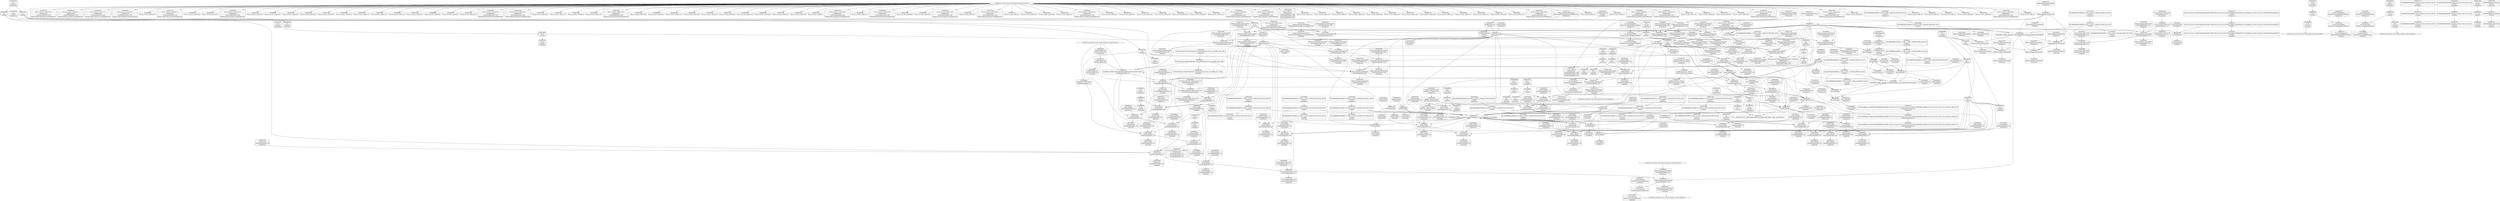 digraph {
	CE0x46839e0 [shape=record,shape=Mrecord,label="{CE0x46839e0|i32_78|*Constant*|*SummSink*}"]
	CE0x5d12f60 [shape=record,shape=Mrecord,label="{CE0x5d12f60|selinux_msg_queue_associate:q_perm|security/selinux/hooks.c,5186}"]
	CE0x464c700 [shape=record,shape=Mrecord,label="{CE0x464c700|i32_(i32,_i32,_i16,_i32,_%struct.common_audit_data*)*_bitcast_(i32_(i32,_i32,_i16,_i32,_%struct.common_audit_data.495*)*_avc_has_perm_to_i32_(i32,_i32,_i16,_i32,_%struct.common_audit_data*)*)|*Constant*}"]
	CE0x46bcdc0 [shape=record,shape=Mrecord,label="{CE0x46bcdc0|get_current:tmp3}"]
	CE0x4665110 [shape=record,shape=Mrecord,label="{CE0x4665110|selinux_msg_queue_associate:ad|security/selinux/hooks.c, 5183|*SummSource*}"]
	CE0x46a80f0 [shape=record,shape=Mrecord,label="{CE0x46a80f0|_ret_%struct.task_struct*_%tmp4,_!dbg_!27714|./arch/x86/include/asm/current.h,14|*SummSource*}"]
	CE0x4683db0 [shape=record,shape=Mrecord,label="{CE0x4683db0|current_sid:cred|security/selinux/hooks.c,218|*SummSink*}"]
	CE0x4678ef0 [shape=record,shape=Mrecord,label="{CE0x4678ef0|selinux_msg_queue_associate:security|security/selinux/hooks.c,5186|*SummSource*}"]
	CE0x4660960 [shape=record,shape=Mrecord,label="{CE0x4660960|GLOBAL:get_current|*Constant*|*SummSink*}"]
	CE0x465c6e0 [shape=record,shape=Mrecord,label="{CE0x465c6e0|i8_4|*Constant*|*SummSource*}"]
	CE0x466c7c0 [shape=record,shape=Mrecord,label="{CE0x466c7c0|current_sid:tmp1}"]
	CE0x65cfa30 [shape=record,shape=Mrecord,label="{CE0x65cfa30|selinux_msg_queue_associate:q_perm|security/selinux/hooks.c,5186|*SummSink*}"]
	CE0x465c870 [shape=record,shape=Mrecord,label="{CE0x465c870|i8_4|*Constant*|*SummSink*}"]
	CE0x4671080 [shape=record,shape=Mrecord,label="{CE0x4671080|selinux_msg_queue_associate:tmp7|security/selinux/hooks.c,5191|*SummSource*}"]
	CE0x46edfd0 [shape=record,shape=Mrecord,label="{CE0x46edfd0|GLOBAL:current_task|Global_var:current_task|*SummSink*}"]
	CE0x46ee0e0 [shape=record,shape=Mrecord,label="{CE0x46ee0e0|%struct.task_struct*_(%struct.task_struct**)*_asm_movq_%gs:$_1:P_,$0_,_r,im,_dirflag_,_fpsr_,_flags_}"]
	CE0x466b5c0 [shape=record,shape=Mrecord,label="{CE0x466b5c0|current_sid:tmp7|security/selinux/hooks.c,218}"]
	CE0x46a7270 [shape=record,shape=Mrecord,label="{CE0x46a7270|current_sid:do.end|*SummSource*}"]
	CE0x46a41f0 [shape=record,shape=Mrecord,label="{CE0x46a41f0|current_sid:tmp17|security/selinux/hooks.c,218}"]
	CE0x469ff00 [shape=record,shape=Mrecord,label="{CE0x469ff00|get_current:tmp}"]
	CE0x46a45b0 [shape=record,shape=Mrecord,label="{CE0x46a45b0|current_sid:tmp17|security/selinux/hooks.c,218|*SummSource*}"]
	CE0x466d350 [shape=record,shape=Mrecord,label="{CE0x466d350|current_sid:tmp16|security/selinux/hooks.c,218|*SummSink*}"]
	CE0x46709e0 [shape=record,shape=Mrecord,label="{CE0x46709e0|4:_i32,_:_CRE_0,2_|*MultipleSource*|security/selinux/hooks.c,5186|security/selinux/hooks.c,5186|security/selinux/hooks.c,5191}"]
	"CONST[source:0(mediator),value:2(dynamic)][purpose:{subject}][SrcIdx:4]"
	CE0x4679d00 [shape=record,shape=Mrecord,label="{CE0x4679d00|80:_i32,_112:_i8*,_:_CRE_12,13_}"]
	CE0x464c920 [shape=record,shape=Mrecord,label="{CE0x464c920|avc_has_perm:entry|*SummSource*}"]
	CE0x466bd00 [shape=record,shape=Mrecord,label="{CE0x466bd00|current_sid:land.lhs.true|*SummSource*}"]
	CE0x4666420 [shape=record,shape=Mrecord,label="{CE0x4666420|_call_void_mcount()_#3|*SummSink*}"]
	CE0x4655980 [shape=record,shape=Mrecord,label="{CE0x4655980|_ret_i32_%tmp24,_!dbg_!27742|security/selinux/hooks.c,220|*SummSource*}"]
	CE0x464de70 [shape=record,shape=Mrecord,label="{CE0x464de70|avc_has_perm:requested|Function::avc_has_perm&Arg::requested::|*SummSink*}"]
	CE0x46de950 [shape=record,shape=Mrecord,label="{CE0x46de950|_call_void_mcount()_#3|*SummSource*}"]
	CE0x466cc50 [shape=record,shape=Mrecord,label="{CE0x466cc50|80:_i32,_112:_i8*,_:_CRE_21,22_}"]
	CE0x467d9e0 [shape=record,shape=Mrecord,label="{CE0x467d9e0|_call_void_mcount()_#3|*SummSource*}"]
	CE0x467c4c0 [shape=record,shape=Mrecord,label="{CE0x467c4c0|80:_i32,_112:_i8*,_:_CRE_6,7_}"]
	CE0x464e1b0 [shape=record,shape=Mrecord,label="{CE0x464e1b0|0:_i8,_8:_i32,_24:_%struct.selinux_audit_data*,_:_SCMRE_0,1_|*MultipleSource*|security/selinux/hooks.c, 5183|security/selinux/hooks.c,5188}"]
	CE0x46a3030 [shape=record,shape=Mrecord,label="{CE0x46a3030|current_sid:tmp2}"]
	CE0x46a7a00 [shape=record,shape=Mrecord,label="{CE0x46a7a00|current_sid:if.end|*SummSource*}"]
	"CONST[source:1(input),value:2(dynamic)][purpose:{object}][SrcIdx:2]"
	CE0x4675260 [shape=record,shape=Mrecord,label="{CE0x4675260|80:_i32,_112:_i8*,_:_CRE_41,42_}"]
	"CONST[source:0(mediator),value:2(dynamic)][purpose:{object}][SnkIdx:2]"
	CE0x467db70 [shape=record,shape=Mrecord,label="{CE0x467db70|current_sid:call|security/selinux/hooks.c,218}"]
	CE0x4656680 [shape=record,shape=Mrecord,label="{CE0x4656680|selinux_msg_queue_associate:ad|security/selinux/hooks.c, 5183}"]
	CE0x46aa440 [shape=record,shape=Mrecord,label="{CE0x46aa440|current_sid:land.lhs.true2|*SummSink*}"]
	CE0x4671230 [shape=record,shape=Mrecord,label="{CE0x4671230|selinux_msg_queue_associate:tmp7|security/selinux/hooks.c,5191|*SummSink*}"]
	CE0x46a8330 [shape=record,shape=Mrecord,label="{CE0x46a8330|_ret_%struct.task_struct*_%tmp4,_!dbg_!27714|./arch/x86/include/asm/current.h,14}"]
	CE0x467e3f0 [shape=record,shape=Mrecord,label="{CE0x467e3f0|80:_i32,_112:_i8*,_:_CRE_65,66_}"]
	CE0x46a9100 [shape=record,shape=Mrecord,label="{CE0x46a9100|current_sid:tmp6|security/selinux/hooks.c,218}"]
	CE0x46bccd0 [shape=record,shape=Mrecord,label="{CE0x46bccd0|get_current:tmp2|*SummSink*}"]
	CE0x467a7a0 [shape=record,shape=Mrecord,label="{CE0x467a7a0|i64*_getelementptr_inbounds_(_2_x_i64_,_2_x_i64_*___llvm_gcov_ctr304,_i64_0,_i64_0)|*Constant*|*SummSource*}"]
	CE0x466e620 [shape=record,shape=Mrecord,label="{CE0x466e620|avc_has_perm:auditdata|Function::avc_has_perm&Arg::auditdata::}"]
	CE0x46aa500 [shape=record,shape=Mrecord,label="{CE0x46aa500|current_sid:do.end}"]
	CE0x46796c0 [shape=record,shape=Mrecord,label="{CE0x46796c0|80:_i32,_112:_i8*,_:_CRE_55,56_}"]
	CE0x466bbd0 [shape=record,shape=Mrecord,label="{CE0x466bbd0|current_sid:land.lhs.true}"]
	CE0x4679460 [shape=record,shape=Mrecord,label="{CE0x4679460|80:_i32,_112:_i8*,_:_CRE_53,54_}"]
	CE0x466d1d0 [shape=record,shape=Mrecord,label="{CE0x466d1d0|current_sid:tmp16|security/selinux/hooks.c,218|*SummSource*}"]
	CE0x4658580 [shape=record,shape=Mrecord,label="{CE0x4658580|i64_5|*Constant*|*SummSource*}"]
	CE0x4666ea0 [shape=record,shape=Mrecord,label="{CE0x4666ea0|get_current:tmp1}"]
	CE0x4660470 [shape=record,shape=Mrecord,label="{CE0x4660470|current_sid:call4|security/selinux/hooks.c,218|*SummSink*}"]
	CE0x46890e0 [shape=record,shape=Mrecord,label="{CE0x46890e0|current_sid:do.body|*SummSource*}"]
	CE0x46601c0 [shape=record,shape=Mrecord,label="{CE0x46601c0|80:_i32,_112:_i8*,_:_CRE_28,29_}"]
	CE0x467ff80 [shape=record,shape=Mrecord,label="{CE0x467ff80|i64_4|*Constant*|*SummSink*}"]
	CE0x4671570 [shape=record,shape=Mrecord,label="{CE0x4671570|i8*_getelementptr_inbounds_(_25_x_i8_,_25_x_i8_*_.str3,_i32_0,_i32_0)|*Constant*}"]
	CE0x46a5290 [shape=record,shape=Mrecord,label="{CE0x46a5290|i64_3|*Constant*|*SummSource*}"]
	CE0x4679ee0 [shape=record,shape=Mrecord,label="{CE0x4679ee0|80:_i32,_112:_i8*,_:_CRE_14,15_}"]
	CE0x46569f0 [shape=record,shape=Mrecord,label="{CE0x46569f0|selinux_msg_queue_associate:ad|security/selinux/hooks.c, 5183|*SummSink*}"]
	CE0x46edf60 [shape=record,shape=Mrecord,label="{CE0x46edf60|GLOBAL:current_task|Global_var:current_task|*SummSource*}"]
	CE0x468b570 [shape=record,shape=Mrecord,label="{CE0x468b570|current_sid:tmp24|security/selinux/hooks.c,220|*SummSink*}"]
	CE0x469ed00 [shape=record,shape=Mrecord,label="{CE0x469ed00|current_sid:tmp15|security/selinux/hooks.c,218|*SummSource*}"]
	CE0x46717c0 [shape=record,shape=Mrecord,label="{CE0x46717c0|i8*_getelementptr_inbounds_(_25_x_i8_,_25_x_i8_*_.str3,_i32_0,_i32_0)|*Constant*|*SummSource*}"]
	CE0x4660400 [shape=record,shape=Mrecord,label="{CE0x4660400|current_sid:call4|security/selinux/hooks.c,218}"]
	CE0x466f9f0 [shape=record,shape=Mrecord,label="{CE0x466f9f0|selinux_msg_queue_associate:ipc_id|security/selinux/hooks.c,5189}"]
	CE0x4664cb0 [shape=record,shape=Mrecord,label="{CE0x4664cb0|80:_i32,_112:_i8*,_:_CRE_71,72_}"]
	CE0x4679fd0 [shape=record,shape=Mrecord,label="{CE0x4679fd0|80:_i32,_112:_i8*,_:_CRE_15,16_}"]
	CE0x4689500 [shape=record,shape=Mrecord,label="{CE0x4689500|current_sid:tmp22|security/selinux/hooks.c,218|*SummSink*}"]
	CE0x466b730 [shape=record,shape=Mrecord,label="{CE0x466b730|current_sid:tmp7|security/selinux/hooks.c,218|*SummSource*}"]
	CE0x469f860 [shape=record,shape=Mrecord,label="{CE0x469f860|current_sid:tmp3|*SummSink*}"]
	CE0x46a8f10 [shape=record,shape=Mrecord,label="{CE0x46a8f10|current_sid:tmp5|security/selinux/hooks.c,218}"]
	CE0x4672b90 [shape=record,shape=Mrecord,label="{CE0x4672b90|i1_true|*Constant*|*SummSource*}"]
	CE0x46a3ae0 [shape=record,shape=Mrecord,label="{CE0x46a3ae0|i8*_getelementptr_inbounds_(_45_x_i8_,_45_x_i8_*_.str12,_i32_0,_i32_0)|*Constant*|*SummSource*}"]
	CE0x466d650 [shape=record,shape=Mrecord,label="{CE0x466d650|i8_1|*Constant*|*SummSource*}"]
	CE0x467a560 [shape=record,shape=Mrecord,label="{CE0x467a560|i64*_getelementptr_inbounds_(_2_x_i64_,_2_x_i64_*___llvm_gcov_ctr304,_i64_0,_i64_1)|*Constant*|*SummSink*}"]
	CE0x46840c0 [shape=record,shape=Mrecord,label="{CE0x46840c0|current_sid:tmp21|security/selinux/hooks.c,218}"]
	CE0x469f790 [shape=record,shape=Mrecord,label="{CE0x469f790|current_sid:tmp3|*SummSource*}"]
	CE0x46a5190 [shape=record,shape=Mrecord,label="{CE0x46a5190|i64_0|*Constant*}"]
	CE0x46588c0 [shape=record,shape=Mrecord,label="{CE0x46588c0|current_sid:tmp9|security/selinux/hooks.c,218|*SummSink*}"]
	CE0x465d020 [shape=record,shape=Mrecord,label="{CE0x465d020|selinux_msg_queue_associate:q_perm1|security/selinux/hooks.c,5189|*SummSource*}"]
	CE0x46595e0 [shape=record,shape=Mrecord,label="{CE0x46595e0|selinux_msg_queue_associate:entry|*SummSource*}"]
	CE0x4659e60 [shape=record,shape=Mrecord,label="{CE0x4659e60|i32_3|*Constant*|*SummSink*}"]
	CE0x464c2d0 [shape=record,shape=Mrecord,label="{CE0x464c2d0|selinux_msg_queue_associate:key|security/selinux/hooks.c,5189|*SummSource*}"]
	CE0x4673b70 [shape=record,shape=Mrecord,label="{CE0x4673b70|80:_i32,_112:_i8*,_:_CRE_39,40_}"]
	CE0x4687b00 [shape=record,shape=Mrecord,label="{CE0x4687b00|%struct.task_struct*_(%struct.task_struct**)*_asm_movq_%gs:$_1:P_,$0_,_r,im,_dirflag_,_fpsr_,_flags_|*SummSink*}"]
	CE0x4669080 [shape=record,shape=Mrecord,label="{CE0x4669080|80:_i32,_112:_i8*,_:_CRE_80,84_|*MultipleSource*|security/selinux/hooks.c,5186|Function::selinux_msg_queue_associate&Arg::msq::}"]
	CE0x465f0e0 [shape=record,shape=Mrecord,label="{CE0x465f0e0|80:_i32,_112:_i8*,_:_CRE_32,33_}"]
	CE0x465cfb0 [shape=record,shape=Mrecord,label="{CE0x465cfb0|selinux_msg_queue_associate:q_perm1|security/selinux/hooks.c,5189}"]
	CE0x464d8c0 [shape=record,shape=Mrecord,label="{CE0x464d8c0|avc_has_perm:tclass|Function::avc_has_perm&Arg::tclass::|*SummSource*}"]
	CE0x466f890 [shape=record,shape=Mrecord,label="{CE0x466f890|selinux_msg_queue_associate:u|security/selinux/hooks.c,5189|*SummSink*}"]
	CE0x469de40 [shape=record,shape=Mrecord,label="{CE0x469de40|i64_2|*Constant*|*SummSource*}"]
	CE0x4684ba0 [shape=record,shape=Mrecord,label="{CE0x4684ba0|current_sid:security|security/selinux/hooks.c,218|*SummSink*}"]
	CE0x4669a20 [shape=record,shape=Mrecord,label="{CE0x4669a20|i64*_getelementptr_inbounds_(_11_x_i64_,_11_x_i64_*___llvm_gcov_ctr125,_i64_0,_i64_0)|*Constant*|*SummSink*}"]
	CE0x4678c20 [shape=record,shape=Mrecord,label="{CE0x4678c20|i32_10|*Constant*|*SummSource*}"]
	CE0x46785a0 [shape=record,shape=Mrecord,label="{CE0x46785a0|80:_i32,_112:_i8*,_:_CRE_192,200_|*MultipleSource*|security/selinux/hooks.c,5186|Function::selinux_msg_queue_associate&Arg::msq::}"]
	CE0x465d220 [shape=record,shape=Mrecord,label="{CE0x465d220|selinux_msg_queue_associate:tmp5|security/selinux/hooks.c,5186}"]
	CE0x4683a50 [shape=record,shape=Mrecord,label="{CE0x4683a50|i32_78|*Constant*|*SummSource*}"]
	CE0x4672e40 [shape=record,shape=Mrecord,label="{CE0x4672e40|i64*_getelementptr_inbounds_(_11_x_i64_,_11_x_i64_*___llvm_gcov_ctr125,_i64_0,_i64_8)|*Constant*|*SummSink*}"]
	CE0x464dd00 [shape=record,shape=Mrecord,label="{CE0x464dd00|i32_64|*Constant*|*SummSink*}"]
	CE0x466d480 [shape=record,shape=Mrecord,label="{CE0x466d480|i8_1|*Constant*}"]
	CE0x4687350 [shape=record,shape=Mrecord,label="{CE0x4687350|current_sid:sid|security/selinux/hooks.c,220|*SummSource*}"]
	CE0x466b410 [shape=record,shape=Mrecord,label="{CE0x466b410|80:_i32,_112:_i8*,_:_CRE_5,6_}"]
	CE0x46a5e90 [shape=record,shape=Mrecord,label="{CE0x46a5e90|current_sid:tmp19|security/selinux/hooks.c,218}"]
	CE0x46898a0 [shape=record,shape=Mrecord,label="{CE0x46898a0|current_sid:tmp23|security/selinux/hooks.c,218|*SummSink*}"]
	CE0x4663de0 [shape=record,shape=Mrecord,label="{CE0x4663de0|current_sid:tmp|*SummSink*}"]
	CE0x46a23a0 [shape=record,shape=Mrecord,label="{CE0x46a23a0|i64*_getelementptr_inbounds_(_11_x_i64_,_11_x_i64_*___llvm_gcov_ctr125,_i64_0,_i64_6)|*Constant*}"]
	CE0x464d6f0 [shape=record,shape=Mrecord,label="{CE0x464d6f0|i32_64|*Constant*}"]
	CE0x46a5a10 [shape=record,shape=Mrecord,label="{CE0x46a5a10|current_sid:tmp18|security/selinux/hooks.c,218}"]
	CE0x46ba9f0 [shape=record,shape=Mrecord,label="{CE0x46ba9f0|get_current:tmp2|*SummSource*}"]
	CE0x466b2a0 [shape=record,shape=Mrecord,label="{CE0x466b2a0|80:_i32,_112:_i8*,_:_CRE_9,10_}"]
	CE0x469d340 [shape=record,shape=Mrecord,label="{CE0x469d340|i64*_getelementptr_inbounds_(_11_x_i64_,_11_x_i64_*___llvm_gcov_ctr125,_i64_0,_i64_1)|*Constant*}"]
	CE0x4669640 [shape=record,shape=Mrecord,label="{CE0x4669640|80:_i32,_112:_i8*,_:_CRE_92,96_|*MultipleSource*|security/selinux/hooks.c,5186|Function::selinux_msg_queue_associate&Arg::msq::}"]
	CE0x46bc690 [shape=record,shape=Mrecord,label="{CE0x46bc690|get_current:tmp|*SummSource*}"]
	CE0x466abd0 [shape=record,shape=Mrecord,label="{CE0x466abd0|current_sid:tmp5|security/selinux/hooks.c,218|*SummSource*}"]
	CE0x468b390 [shape=record,shape=Mrecord,label="{CE0x468b390|current_sid:tmp24|security/selinux/hooks.c,220}"]
	CE0x4660af0 [shape=record,shape=Mrecord,label="{CE0x4660af0|get_current:entry|*SummSource*}"]
	CE0x4667c80 [shape=record,shape=Mrecord,label="{CE0x4667c80|80:_i32,_112:_i8*,_:_CRE_120,128_|*MultipleSource*|security/selinux/hooks.c,5186|Function::selinux_msg_queue_associate&Arg::msq::}"]
	CE0x4673950 [shape=record,shape=Mrecord,label="{CE0x4673950|80:_i32,_112:_i8*,_:_CRE_37,38_}"]
	CE0x46af100 [shape=record,shape=Mrecord,label="{CE0x46af100|current_sid:tmp13|security/selinux/hooks.c,218|*SummSource*}"]
	CE0x46a30a0 [shape=record,shape=Mrecord,label="{CE0x46a30a0|current_sid:tmp2|*SummSource*}"]
	CE0x46704d0 [shape=record,shape=Mrecord,label="{CE0x46704d0|selinux_msg_queue_associate:sid2|security/selinux/hooks.c,5191|*SummSink*}"]
	CE0x46a5570 [shape=record,shape=Mrecord,label="{CE0x46a5570|current_sid:tmp4|security/selinux/hooks.c,218|*SummSink*}"]
	CE0x465afc0 [shape=record,shape=Mrecord,label="{CE0x465afc0|selinux_msg_queue_associate:tmp5|security/selinux/hooks.c,5186|*SummSink*}"]
	CE0x466a2b0 [shape=record,shape=Mrecord,label="{CE0x466a2b0|_call_void_mcount()_#3}"]
	CE0x4666610 [shape=record,shape=Mrecord,label="{CE0x4666610|i64*_getelementptr_inbounds_(_2_x_i64_,_2_x_i64_*___llvm_gcov_ctr98,_i64_0,_i64_1)|*Constant*}"]
	CE0x46a1ca0 [shape=record,shape=Mrecord,label="{CE0x46a1ca0|current_sid:tmp11|security/selinux/hooks.c,218|*SummSource*}"]
	"CONST[source:0(mediator),value:2(dynamic)][purpose:{object}][SnkIdx:1]"
	CE0x469cc80 [shape=record,shape=Mrecord,label="{CE0x469cc80|i64*_getelementptr_inbounds_(_11_x_i64_,_11_x_i64_*___llvm_gcov_ctr125,_i64_0,_i64_0)|*Constant*}"]
	CE0x4689400 [shape=record,shape=Mrecord,label="{CE0x4689400|current_sid:tmp23|security/selinux/hooks.c,218}"]
	CE0x467e2c0 [shape=record,shape=Mrecord,label="{CE0x467e2c0|80:_i32,_112:_i8*,_:_CRE_64,65_}"]
	CE0x465cdc0 [shape=record,shape=Mrecord,label="{CE0x465cdc0|selinux_msg_queue_associate:tmp6|security/selinux/hooks.c,5189|*SummSource*}"]
	CE0x466c830 [shape=record,shape=Mrecord,label="{CE0x466c830|current_sid:tmp1|*SummSource*}"]
	CE0x4676d50 [shape=record,shape=Mrecord,label="{CE0x4676d50|80:_i32,_112:_i8*,_:_CRE_0,1_}"]
	CE0x46a66e0 [shape=record,shape=Mrecord,label="{CE0x46a66e0|current_sid:tmp19|security/selinux/hooks.c,218|*SummSink*}"]
	CE0x4680870 [shape=record,shape=Mrecord,label="{CE0x4680870|selinux_msg_queue_associate:q_perm1|security/selinux/hooks.c,5189|*SummSink*}"]
	CE0x465d940 [shape=record,shape=Mrecord,label="{CE0x465d940|avc_has_perm:ssid|Function::avc_has_perm&Arg::ssid::|*SummSink*}"]
	CE0x4656980 [shape=record,shape=Mrecord,label="{CE0x4656980|i64*_getelementptr_inbounds_(_2_x_i64_,_2_x_i64_*___llvm_gcov_ctr304,_i64_0,_i64_1)|*Constant*}"]
	CE0x466b9e0 [shape=record,shape=Mrecord,label="{CE0x466b9e0|GLOBAL:current_sid.__warned|Global_var:current_sid.__warned}"]
	CE0x46a7aa0 [shape=record,shape=Mrecord,label="{CE0x46a7aa0|current_sid:if.end|*SummSink*}"]
	CE0x465fef0 [shape=record,shape=Mrecord,label="{CE0x465fef0|80:_i32,_112:_i8*,_:_CRE_25,26_}"]
	CE0x4669c10 [shape=record,shape=Mrecord,label="{CE0x4669c10|current_sid:tmp|*SummSource*}"]
	CE0x536e590 [shape=record,shape=Mrecord,label="{CE0x536e590|i32_0|*Constant*|*SummSource*}"]
	CE0x4666df0 [shape=record,shape=Mrecord,label="{CE0x4666df0|i64*_getelementptr_inbounds_(_2_x_i64_,_2_x_i64_*___llvm_gcov_ctr304,_i64_0,_i64_0)|*Constant*|*SummSink*}"]
	CE0x46a3110 [shape=record,shape=Mrecord,label="{CE0x46a3110|current_sid:tmp2|*SummSink*}"]
	CE0x4665c70 [shape=record,shape=Mrecord,label="{CE0x4665c70|selinux_msg_queue_associate:bb|*SummSource*}"]
	CE0x4671d80 [shape=record,shape=Mrecord,label="{CE0x4671d80|i32_218|*Constant*|*SummSource*}"]
	CE0x4661490 [shape=record,shape=Mrecord,label="{CE0x4661490|GLOBAL:current_sid.__warned|Global_var:current_sid.__warned|*SummSink*}"]
	CE0x4689150 [shape=record,shape=Mrecord,label="{CE0x4689150|i64*_getelementptr_inbounds_(_2_x_i64_,_2_x_i64_*___llvm_gcov_ctr98,_i64_0,_i64_1)|*Constant*|*SummSource*}"]
	CE0x4666f10 [shape=record,shape=Mrecord,label="{CE0x4666f10|get_current:tmp1|*SummSource*}"]
	CE0x4668570 [shape=record,shape=Mrecord,label="{CE0x4668570|80:_i32,_112:_i8*,_:_CRE_160,168_|*MultipleSource*|security/selinux/hooks.c,5186|Function::selinux_msg_queue_associate&Arg::msq::}"]
	CE0x465a8c0 [shape=record,shape=Mrecord,label="{CE0x465a8c0|i32_(i32,_i32,_i16,_i32,_%struct.common_audit_data*)*_bitcast_(i32_(i32,_i32,_i16,_i32,_%struct.common_audit_data.495*)*_avc_has_perm_to_i32_(i32,_i32,_i16,_i32,_%struct.common_audit_data*)*)|*Constant*|*SummSink*}"]
	CE0x46a3b50 [shape=record,shape=Mrecord,label="{CE0x46a3b50|i8*_getelementptr_inbounds_(_45_x_i8_,_45_x_i8_*_.str12,_i32_0,_i32_0)|*Constant*|*SummSink*}"]
	CE0x46843e0 [shape=record,shape=Mrecord,label="{CE0x46843e0|current_sid:tmp21|security/selinux/hooks.c,218|*SummSink*}"]
	CE0x46a5220 [shape=record,shape=Mrecord,label="{CE0x46a5220|i64_3|*Constant*}"]
	CE0x46788e0 [shape=record,shape=Mrecord,label="{CE0x46788e0|80:_i32,_112:_i8*,_:_CRE_208,216_|*MultipleSource*|security/selinux/hooks.c,5186|Function::selinux_msg_queue_associate&Arg::msq::}"]
	CE0x465dcd0 [shape=record,shape=Mrecord,label="{CE0x465dcd0|selinux_msg_queue_associate:tmp4|security/selinux/hooks.c,5186}"]
	CE0x4687780 [shape=record,shape=Mrecord,label="{CE0x4687780|0:_i32,_4:_i32,_8:_i32,_12:_i32,_:_CMRE_4,8_|*MultipleSource*|security/selinux/hooks.c,218|security/selinux/hooks.c,218|security/selinux/hooks.c,220}"]
	CE0x46755f0 [shape=record,shape=Mrecord,label="{CE0x46755f0|80:_i32,_112:_i8*,_:_CRE_44,45_}"]
	CE0x46a1a00 [shape=record,shape=Mrecord,label="{CE0x46a1a00|current_sid:call4|security/selinux/hooks.c,218|*SummSource*}"]
	CE0x466dbb0 [shape=record,shape=Mrecord,label="{CE0x466dbb0|_call_void_lockdep_rcu_suspicious(i8*_getelementptr_inbounds_(_25_x_i8_,_25_x_i8_*_.str3,_i32_0,_i32_0),_i32_218,_i8*_getelementptr_inbounds_(_45_x_i8_,_45_x_i8_*_.str12,_i32_0,_i32_0))_#10,_!dbg_!27727|security/selinux/hooks.c,218}"]
	CE0x466e690 [shape=record,shape=Mrecord,label="{CE0x466e690|avc_has_perm:auditdata|Function::avc_has_perm&Arg::auditdata::|*SummSource*}"]
	CE0x464c5e0 [shape=record,shape=Mrecord,label="{CE0x464c5e0|selinux_msg_queue_associate:call3|security/selinux/hooks.c,5191|*SummSink*}"]
	CE0x467c5b0 [shape=record,shape=Mrecord,label="{CE0x467c5b0|80:_i32,_112:_i8*,_:_CRE_7,8_}"]
	CE0x464c500 [shape=record,shape=Mrecord,label="{CE0x464c500|selinux_msg_queue_associate:tmp6|security/selinux/hooks.c,5189|*SummSink*}"]
	CE0x4676dc0 [shape=record,shape=Mrecord,label="{CE0x4676dc0|80:_i32,_112:_i8*,_:_CRE_1,2_}"]
	CE0x467d660 [shape=record,shape=Mrecord,label="{CE0x467d660|selinux_msg_queue_associate:call|security/selinux/hooks.c,5184|*SummSink*}"]
	CE0x4673540 [shape=record,shape=Mrecord,label="{CE0x4673540|current_sid:do.body|*SummSink*}"]
	CE0x46a1e20 [shape=record,shape=Mrecord,label="{CE0x46a1e20|current_sid:tmp11|security/selinux/hooks.c,218|*SummSink*}"]
	CE0x46653a0 [shape=record,shape=Mrecord,label="{CE0x46653a0|current_sid:entry|*SummSource*}"]
	CE0x4675d30 [shape=record,shape=Mrecord,label="{CE0x4675d30|current_sid:call|security/selinux/hooks.c,218|*SummSink*}"]
	CE0x469cb90 [shape=record,shape=Mrecord,label="{CE0x469cb90|current_sid:if.then|*SummSink*}"]
	CE0x46a8ff0 [shape=record,shape=Mrecord,label="{CE0x46a8ff0|current_sid:tmp5|security/selinux/hooks.c,218|*SummSink*}"]
	CE0x46615c0 [shape=record,shape=Mrecord,label="{CE0x46615c0|current_sid:tmp8|security/selinux/hooks.c,218}"]
	CE0x466f2c0 [shape=record,shape=Mrecord,label="{CE0x466f2c0|_ret_i32_%call3,_!dbg_!27729|security/selinux/hooks.c,5191|*SummSource*}"]
	CE0x46883d0 [shape=record,shape=Mrecord,label="{CE0x46883d0|current_sid:tmp8|security/selinux/hooks.c,218|*SummSink*}"]
	CE0x46aa340 [shape=record,shape=Mrecord,label="{CE0x46aa340|current_sid:land.lhs.true2|*SummSource*}"]
	CE0x4660e90 [shape=record,shape=Mrecord,label="{CE0x4660e90|selinux_msg_queue_associate:call|security/selinux/hooks.c,5184|*SummSource*}"]
	CE0x4671b60 [shape=record,shape=Mrecord,label="{CE0x4671b60|i32_218|*Constant*}"]
	CE0x46a65c0 [shape=record,shape=Mrecord,label="{CE0x46a65c0|i64*_getelementptr_inbounds_(_11_x_i64_,_11_x_i64_*___llvm_gcov_ctr125,_i64_0,_i64_10)|*Constant*|*SummSource*}"]
	CE0x466c750 [shape=record,shape=Mrecord,label="{CE0x466c750|i64_1|*Constant*}"]
	CE0x466b370 [shape=record,shape=Mrecord,label="{CE0x466b370|80:_i32,_112:_i8*,_:_CRE_4,5_}"]
	CE0x4689d70 [shape=record,shape=Mrecord,label="{CE0x4689d70|current_sid:sid|security/selinux/hooks.c,220}"]
	CE0x467e520 [shape=record,shape=Mrecord,label="{CE0x467e520|80:_i32,_112:_i8*,_:_CRE_66,67_}"]
	CE0x46a3320 [shape=record,shape=Mrecord,label="{CE0x46a3320|current_sid:tmp3}"]
	CE0x467e650 [shape=record,shape=Mrecord,label="{CE0x467e650|80:_i32,_112:_i8*,_:_CRE_67,68_}"]
	CE0x466f460 [shape=record,shape=Mrecord,label="{CE0x466f460|_ret_i32_%call3,_!dbg_!27729|security/selinux/hooks.c,5191|*SummSink*}"]
	CE0x46a5be0 [shape=record,shape=Mrecord,label="{CE0x46a5be0|current_sid:tmp18|security/selinux/hooks.c,218|*SummSource*}"]
	CE0x4666bb0 [shape=record,shape=Mrecord,label="{CE0x4666bb0|selinux_msg_queue_associate:tmp}"]
	CE0x46676f0 [shape=record,shape=Mrecord,label="{CE0x46676f0|80:_i32,_112:_i8*,_:_CRE_100,102_|*MultipleSource*|security/selinux/hooks.c,5186|Function::selinux_msg_queue_associate&Arg::msq::}"]
	CE0x46605a0 [shape=record,shape=Mrecord,label="{CE0x46605a0|GLOBAL:get_current|*Constant*}"]
	CE0x4666810 [shape=record,shape=Mrecord,label="{CE0x4666810|80:_i32,_112:_i8*,_:_CRE_3,4_}"]
	CE0x4678a10 [shape=record,shape=Mrecord,label="{CE0x4678a10|80:_i32,_112:_i8*,_:_CRE_216,224_|*MultipleSource*|security/selinux/hooks.c,5186|Function::selinux_msg_queue_associate&Arg::msq::}"]
	CE0x4659c30 [shape=record,shape=Mrecord,label="{CE0x4659c30|i32_3|*Constant*}"]
	CE0x46a8d30 [shape=record,shape=Mrecord,label="{CE0x46a8d30|i64_0|*Constant*|*SummSink*}"]
	CE0x465e7b0 [shape=record,shape=Mrecord,label="{CE0x465e7b0|current_sid:tobool|security/selinux/hooks.c,218}"]
	CE0x46a8f80 [shape=record,shape=Mrecord,label="{CE0x46a8f80|GLOBAL:__llvm_gcov_ctr125|Global_var:__llvm_gcov_ctr125}"]
	CE0x46694a0 [shape=record,shape=Mrecord,label="{CE0x46694a0|80:_i32,_112:_i8*,_:_CRE_88,92_|*MultipleSource*|security/selinux/hooks.c,5186|Function::selinux_msg_queue_associate&Arg::msq::}"]
	CE0x469f080 [shape=record,shape=Mrecord,label="{CE0x469f080|current_sid:tmp16|security/selinux/hooks.c,218}"]
	CE0x46586f0 [shape=record,shape=Mrecord,label="{CE0x46586f0|current_sid:tmp9|security/selinux/hooks.c,218}"]
	CE0x465d140 [shape=record,shape=Mrecord,label="{CE0x465d140|selinux_msg_queue_associate:tmp4|security/selinux/hooks.c,5186|*SummSource*}"]
	CE0x4664f10 [shape=record,shape=Mrecord,label="{CE0x4664f10|80:_i32,_112:_i8*,_:_CRE_72,73_|*MultipleSource*|security/selinux/hooks.c,5186|Function::selinux_msg_queue_associate&Arg::msq::}"]
	CE0x465a700 [shape=record,shape=Mrecord,label="{CE0x465a700|i32_(i32,_i32,_i16,_i32,_%struct.common_audit_data*)*_bitcast_(i32_(i32,_i32,_i16,_i32,_%struct.common_audit_data.495*)*_avc_has_perm_to_i32_(i32,_i32,_i16,_i32,_%struct.common_audit_data*)*)|*Constant*|*SummSource*}"]
	CE0x4664fb0 [shape=record,shape=Mrecord,label="{CE0x4664fb0|80:_i32,_112:_i8*,_:_CRE_76,80_|*MultipleSource*|security/selinux/hooks.c,5186|Function::selinux_msg_queue_associate&Arg::msq::}"]
	CE0x46aa680 [shape=record,shape=Mrecord,label="{CE0x46aa680|current_sid:if.end}"]
	CE0x46ee280 [shape=record,shape=Mrecord,label="{CE0x46ee280|%struct.task_struct*_(%struct.task_struct**)*_asm_movq_%gs:$_1:P_,$0_,_r,im,_dirflag_,_fpsr_,_flags_|*SummSource*}"]
	CE0x4684ef0 [shape=record,shape=Mrecord,label="{CE0x4684ef0|current_sid:tmp22|security/selinux/hooks.c,218}"]
	CE0x468b480 [shape=record,shape=Mrecord,label="{CE0x468b480|current_sid:tmp24|security/selinux/hooks.c,220|*SummSource*}"]
	CE0x468b8a0 [shape=record,shape=Mrecord,label="{CE0x468b8a0|get_current:bb|*SummSink*}"]
	CE0x466eb20 [shape=record,shape=Mrecord,label="{CE0x466eb20|_ret_i32_%retval.0,_!dbg_!27728|security/selinux/avc.c,775|*SummSink*}"]
	CE0x466cb60 [shape=record,shape=Mrecord,label="{CE0x466cb60|80:_i32,_112:_i8*,_:_CRE_51,52_}"]
	CE0x4688fc0 [shape=record,shape=Mrecord,label="{CE0x4688fc0|current_sid:bb|*SummSink*}"]
	CE0x46729c0 [shape=record,shape=Mrecord,label="{CE0x46729c0|i1_true|*Constant*}"]
	CE0x4666930 [shape=record,shape=Mrecord,label="{CE0x4666930|COLLAPSED:_GCMRE___llvm_gcov_ctr304_internal_global_2_x_i64_zeroinitializer:_elem_0:default:}"]
	CE0x4677e20 [shape=record,shape=Mrecord,label="{CE0x4677e20|80:_i32,_112:_i8*,_:_CRE_168,172_|*MultipleSource*|security/selinux/hooks.c,5186|Function::selinux_msg_queue_associate&Arg::msq::}"]
	CE0x465f2c0 [shape=record,shape=Mrecord,label="{CE0x465f2c0|80:_i32,_112:_i8*,_:_CRE_34,35_}"]
	CE0x46a53a0 [shape=record,shape=Mrecord,label="{CE0x46a53a0|current_sid:tmp4|security/selinux/hooks.c,218}"]
	CE0x464d2b0 [shape=record,shape=Mrecord,label="{CE0x464d2b0|i16_27|*Constant*}"]
	CE0x464ceb0 [shape=record,shape=Mrecord,label="{CE0x464ceb0|avc_has_perm:ssid|Function::avc_has_perm&Arg::ssid::|*SummSource*}"]
	CE0x4664a50 [shape=record,shape=Mrecord,label="{CE0x4664a50|80:_i32,_112:_i8*,_:_CRE_69,70_}"]
	CE0x469ed70 [shape=record,shape=Mrecord,label="{CE0x469ed70|current_sid:tmp15|security/selinux/hooks.c,218|*SummSink*}"]
	CE0x46681b0 [shape=record,shape=Mrecord,label="{CE0x46681b0|80:_i32,_112:_i8*,_:_CRE_144,152_|*MultipleSource*|security/selinux/hooks.c,5186|Function::selinux_msg_queue_associate&Arg::msq::}"]
	CE0x46557b0 [shape=record,shape=Mrecord,label="{CE0x46557b0|current_sid:entry|*SummSink*}"]
	CE0x465a4d0 [shape=record,shape=Mrecord,label="{CE0x465a4d0|selinux_msg_queue_associate:call3|security/selinux/hooks.c,5191|*SummSource*}"]
	CE0x4679590 [shape=record,shape=Mrecord,label="{CE0x4679590|80:_i32,_112:_i8*,_:_CRE_54,55_}"]
	"CONST[source:0(mediator),value:0(static)][purpose:{operation}][SnkIdx:3]"
	CE0x46a5d60 [shape=record,shape=Mrecord,label="{CE0x46a5d60|current_sid:tmp18|security/selinux/hooks.c,218|*SummSink*}"]
	CE0x4658bd0 [shape=record,shape=Mrecord,label="{CE0x4658bd0|current_sid:tmp10|security/selinux/hooks.c,218|*SummSource*}"]
	CE0x46a6670 [shape=record,shape=Mrecord,label="{CE0x46a6670|i64*_getelementptr_inbounds_(_11_x_i64_,_11_x_i64_*___llvm_gcov_ctr125,_i64_0,_i64_10)|*Constant*|*SummSink*}"]
	CE0x4683be0 [shape=record,shape=Mrecord,label="{CE0x4683be0|COLLAPSED:_GCMRE_current_task_external_global_%struct.task_struct*:_elem_0::|security/selinux/hooks.c,218}"]
	CE0x4659ca0 [shape=record,shape=Mrecord,label="{CE0x4659ca0|i32_3|*Constant*|*SummSource*}"]
	CE0x4669ba0 [shape=record,shape=Mrecord,label="{CE0x4669ba0|COLLAPSED:_GCMRE___llvm_gcov_ctr125_internal_global_11_x_i64_zeroinitializer:_elem_0:default:}"]
	CE0x464d160 [shape=record,shape=Mrecord,label="{CE0x464d160|avc_has_perm:tsid|Function::avc_has_perm&Arg::tsid::|*SummSink*}"]
	CE0x465ffe0 [shape=record,shape=Mrecord,label="{CE0x465ffe0|80:_i32,_112:_i8*,_:_CRE_26,27_}"]
	CE0x46a61e0 [shape=record,shape=Mrecord,label="{CE0x46a61e0|i64*_getelementptr_inbounds_(_11_x_i64_,_11_x_i64_*___llvm_gcov_ctr125,_i64_0,_i64_10)|*Constant*}"]
	CE0x5b6ab70 [shape=record,shape=Mrecord,label="{CE0x5b6ab70|selinux_msg_queue_associate:tmp|*SummSource*}"]
	CE0x4678f60 [shape=record,shape=Mrecord,label="{CE0x4678f60|selinux_msg_queue_associate:security|security/selinux/hooks.c,5186}"]
	CE0x46a3e20 [shape=record,shape=Mrecord,label="{CE0x46a3e20|i64*_getelementptr_inbounds_(_11_x_i64_,_11_x_i64_*___llvm_gcov_ctr125,_i64_0,_i64_9)|*Constant*}"]
	CE0x65cf9c0 [shape=record,shape=Mrecord,label="{CE0x65cf9c0|selinux_msg_queue_associate:q_perm|security/selinux/hooks.c,5186|*SummSource*}"]
	CE0x46ac890 [shape=record,shape=Mrecord,label="{CE0x46ac890|current_sid:tmp20|security/selinux/hooks.c,218|*SummSink*}"]
	CE0x4675e20 [shape=record,shape=Mrecord,label="{CE0x4675e20|i32_0|*Constant*}"]
	CE0x46a3ff0 [shape=record,shape=Mrecord,label="{CE0x46a3ff0|i64*_getelementptr_inbounds_(_11_x_i64_,_11_x_i64_*___llvm_gcov_ctr125,_i64_0,_i64_9)|*Constant*|*SummSource*}"]
	CE0x4678d50 [shape=record,shape=Mrecord,label="{CE0x4678d50|i32_10|*Constant*|*SummSink*}"]
	CE0x467e190 [shape=record,shape=Mrecord,label="{CE0x467e190|80:_i32,_112:_i8*,_:_CRE_63,64_}"]
	CE0x466e960 [shape=record,shape=Mrecord,label="{CE0x466e960|_ret_i32_%retval.0,_!dbg_!27728|security/selinux/avc.c,775|*SummSource*}"]
	CE0x466fe20 [shape=record,shape=Mrecord,label="{CE0x466fe20|selinux_msg_queue_associate:ipc_id|security/selinux/hooks.c,5189|*SummSink*}"]
	CE0x467de90 [shape=record,shape=Mrecord,label="{CE0x467de90|selinux_msg_queue_associate:tmp|*SummSink*}"]
	CE0x4663810 [shape=record,shape=Mrecord,label="{CE0x4663810|80:_i32,_112:_i8*,_:_CRE_49,50_}"]
	CE0x4673a40 [shape=record,shape=Mrecord,label="{CE0x4673a40|80:_i32,_112:_i8*,_:_CRE_38,39_}"]
	CE0x469f310 [shape=record,shape=Mrecord,label="{CE0x469f310|current_sid:do.body}"]
	CE0x46602b0 [shape=record,shape=Mrecord,label="{CE0x46602b0|80:_i32,_112:_i8*,_:_CRE_29,30_}"]
	CE0x469ec90 [shape=record,shape=Mrecord,label="{CE0x469ec90|current_sid:tmp15|security/selinux/hooks.c,218}"]
	CE0x467d190 [shape=record,shape=Mrecord,label="{CE0x467d190|GLOBAL:current_sid|*Constant*}"]
	CE0x4665d40 [shape=record,shape=Mrecord,label="{CE0x4665d40|get_current:tmp1|*SummSink*}"]
	CE0x469d6e0 [shape=record,shape=Mrecord,label="{CE0x469d6e0|i64*_getelementptr_inbounds_(_11_x_i64_,_11_x_i64_*___llvm_gcov_ctr125,_i64_0,_i64_1)|*Constant*|*SummSource*}"]
	CE0x468b720 [shape=record,shape=Mrecord,label="{CE0x468b720|get_current:bb|*SummSource*}"]
	CE0x46a38f0 [shape=record,shape=Mrecord,label="{CE0x46a38f0|i32_218|*Constant*|*SummSink*}"]
	CE0x4679c60 [shape=record,shape=Mrecord,label="{CE0x4679c60|80:_i32,_112:_i8*,_:_CRE_10,11_}"]
	CE0x46a7340 [shape=record,shape=Mrecord,label="{CE0x46a7340|current_sid:do.end|*SummSink*}"]
	CE0x4689720 [shape=record,shape=Mrecord,label="{CE0x4689720|current_sid:tmp23|security/selinux/hooks.c,218|*SummSource*}"]
	CE0x46a5300 [shape=record,shape=Mrecord,label="{CE0x46a5300|i64_3|*Constant*|*SummSink*}"]
	CE0x4658e80 [shape=record,shape=Mrecord,label="{CE0x4658e80|current_sid:tmp11|security/selinux/hooks.c,218}"]
	CE0x467d810 [shape=record,shape=Mrecord,label="{CE0x467d810|GLOBAL:current_sid|*Constant*|*SummSource*}"]
	CE0x46cac90 [shape=record,shape=Mrecord,label="{CE0x46cac90|i64*_getelementptr_inbounds_(_2_x_i64_,_2_x_i64_*___llvm_gcov_ctr98,_i64_0,_i64_0)|*Constant*|*SummSource*}"]
	CE0x4675be0 [shape=record,shape=Mrecord,label="{CE0x4675be0|80:_i32,_112:_i8*,_:_CRE_11,12_}"]
	CE0x46e16b0 [shape=record,shape=Mrecord,label="{CE0x46e16b0|i64_1|*Constant*}"]
	CE0x46a2270 [shape=record,shape=Mrecord,label="{CE0x46a2270|current_sid:tmp12|security/selinux/hooks.c,218|*SummSink*}"]
	CE0x46a20f0 [shape=record,shape=Mrecord,label="{CE0x46a20f0|current_sid:tmp12|security/selinux/hooks.c,218|*SummSource*}"]
	CE0x465d1b0 [shape=record,shape=Mrecord,label="{CE0x465d1b0|selinux_msg_queue_associate:tmp4|security/selinux/hooks.c,5186|*SummSink*}"]
	CE0x4665f90 [shape=record,shape=Mrecord,label="{CE0x4665f90|80:_i32,_112:_i8*,_:_CRE_17,18_}"]
	CE0x4673810 [shape=record,shape=Mrecord,label="{CE0x4673810|80:_i32,_112:_i8*,_:_CRE_36,37_}"]
	CE0x46af170 [shape=record,shape=Mrecord,label="{CE0x46af170|current_sid:tmp13|security/selinux/hooks.c,218|*SummSink*}"]
	CE0x4663af0 [shape=record,shape=Mrecord,label="{CE0x4663af0|selinux_msg_queue_associate:tmp1|*SummSink*}"]
	CE0x4664900 [shape=record,shape=Mrecord,label="{CE0x4664900|80:_i32,_112:_i8*,_:_CRE_68,69_}"]
	CE0x4656450 [shape=record,shape=Mrecord,label="{CE0x4656450|i64_1|*Constant*|*SummSink*}"]
	CE0x4672890 [shape=record,shape=Mrecord,label="{CE0x4672890|current_sid:tmp14|security/selinux/hooks.c,218|*SummSink*}"]
	CE0x4676190 [shape=record,shape=Mrecord,label="{CE0x4676190|i32_0|*Constant*}"]
	CE0x4669b30 [shape=record,shape=Mrecord,label="{CE0x4669b30|current_sid:tmp}"]
	CE0x46a50b0 [shape=record,shape=Mrecord,label="{CE0x46a50b0|i64_2|*Constant*|*SummSink*}"]
	CE0x46af400 [shape=record,shape=Mrecord,label="{CE0x46af400|current_sid:tmp14|security/selinux/hooks.c,218}"]
	CE0x466a780 [shape=record,shape=Mrecord,label="{CE0x466a780|80:_i32,_112:_i8*,_:_CRE_59,60_}"]
	CE0x4679200 [shape=record,shape=Mrecord,label="{CE0x4679200|80:_i32,_112:_i8*,_:_CRE_61,62_}"]
	CE0x465d8d0 [shape=record,shape=Mrecord,label="{CE0x465d8d0|avc_has_perm:ssid|Function::avc_has_perm&Arg::ssid::}"]
	CE0x469cdf0 [shape=record,shape=Mrecord,label="{CE0x469cdf0|i64*_getelementptr_inbounds_(_11_x_i64_,_11_x_i64_*___llvm_gcov_ctr125,_i64_0,_i64_0)|*Constant*|*SummSource*}"]
	CE0x467da80 [shape=record,shape=Mrecord,label="{CE0x467da80|_call_void_mcount()_#3|*SummSink*}"]
	CE0x46a7450 [shape=record,shape=Mrecord,label="{CE0x46a7450|current_sid:if.then}"]
	CE0x4668010 [shape=record,shape=Mrecord,label="{CE0x4668010|80:_i32,_112:_i8*,_:_CRE_136,144_|*MultipleSource*|security/selinux/hooks.c,5186|Function::selinux_msg_queue_associate&Arg::msq::}"]
	CE0x46874b0 [shape=record,shape=Mrecord,label="{CE0x46874b0|current_sid:sid|security/selinux/hooks.c,220|*SummSink*}"]
	CE0x466e7e0 [shape=record,shape=Mrecord,label="{CE0x466e7e0|avc_has_perm:auditdata|Function::avc_has_perm&Arg::auditdata::|*SummSink*}"]
	CE0x464c260 [shape=record,shape=Mrecord,label="{CE0x464c260|selinux_msg_queue_associate:key|security/selinux/hooks.c,5189}"]
	CE0x467c400 [shape=record,shape=Mrecord,label="{CE0x467c400|selinux_msg_queue_associate:msq|Function::selinux_msg_queue_associate&Arg::msq::|*SummSource*}"]
	CE0x466eeb0 [shape=record,shape=Mrecord,label="{CE0x466eeb0|_ret_i32_%call3,_!dbg_!27729|security/selinux/hooks.c,5191}"]
	CE0x536e7a0 [shape=record,shape=Mrecord,label="{CE0x536e7a0|selinux_msg_queue_associate:msq|Function::selinux_msg_queue_associate&Arg::msq::}"]
	CE0x465add0 [shape=record,shape=Mrecord,label="{CE0x465add0|selinux_msg_queue_associate:tmp5|security/selinux/hooks.c,5186|*SummSource*}"]
	CE0x46882d0 [shape=record,shape=Mrecord,label="{CE0x46882d0|current_sid:tobool1|security/selinux/hooks.c,218}"]
	CE0x4667900 [shape=record,shape=Mrecord,label="{CE0x4667900|80:_i32,_112:_i8*,_:_CRE_104,112_|*MultipleSource*|security/selinux/hooks.c,5186|Function::selinux_msg_queue_associate&Arg::msq::}"]
	CE0x4675390 [shape=record,shape=Mrecord,label="{CE0x4675390|80:_i32,_112:_i8*,_:_CRE_42,43_}"]
	CE0x466a240 [shape=record,shape=Mrecord,label="{CE0x466a240|selinux_msg_queue_associate:tmp3|*SummSink*}"]
	CE0x4659fc0 [shape=record,shape=Mrecord,label="{CE0x4659fc0|selinux_msg_queue_associate:tmp6|security/selinux/hooks.c,5189}"]
	CE0x4684370 [shape=record,shape=Mrecord,label="{CE0x4684370|i32_22|*Constant*}"]
	CE0x46646a0 [shape=record,shape=Mrecord,label="{CE0x46646a0|i64*_getelementptr_inbounds_(_2_x_i64_,_2_x_i64_*___llvm_gcov_ctr304,_i64_0,_i64_1)|*Constant*|*SummSource*}"]
	CE0x466ce30 [shape=record,shape=Mrecord,label="{CE0x466ce30|80:_i32,_112:_i8*,_:_CRE_23,24_}"]
	CE0x4684b30 [shape=record,shape=Mrecord,label="{CE0x4684b30|current_sid:security|security/selinux/hooks.c,218|*SummSource*}"]
	CE0x46a2630 [shape=record,shape=Mrecord,label="{CE0x46a2630|i64*_getelementptr_inbounds_(_11_x_i64_,_11_x_i64_*___llvm_gcov_ctr125,_i64_0,_i64_6)|*Constant*|*SummSource*}"]
	CE0x46a7800 [shape=record,shape=Mrecord,label="{CE0x46a7800|GLOBAL:current_task|Global_var:current_task}"]
	CE0x46719f0 [shape=record,shape=Mrecord,label="{CE0x46719f0|GLOBAL:lockdep_rcu_suspicious|*Constant*|*SummSource*}"]
	CE0x46718c0 [shape=record,shape=Mrecord,label="{CE0x46718c0|GLOBAL:lockdep_rcu_suspicious|*Constant*}"]
	CE0x46636e0 [shape=record,shape=Mrecord,label="{CE0x46636e0|80:_i32,_112:_i8*,_:_CRE_48,49_}"]
	CE0x466a1d0 [shape=record,shape=Mrecord,label="{CE0x466a1d0|selinux_msg_queue_associate:tmp3|*SummSource*}"]
	CE0x4684550 [shape=record,shape=Mrecord,label="{CE0x4684550|i32_22|*Constant*|*SummSource*}"]
	CE0x46600d0 [shape=record,shape=Mrecord,label="{CE0x46600d0|80:_i32,_112:_i8*,_:_CRE_27,28_}"]
	CE0x46e1a30 [shape=record,shape=Mrecord,label="{CE0x46e1a30|i64*_getelementptr_inbounds_(_2_x_i64_,_2_x_i64_*___llvm_gcov_ctr98,_i64_0,_i64_1)|*Constant*|*SummSink*}"]
	CE0x46a76a0 [shape=record,shape=Mrecord,label="{CE0x46a76a0|get_current:tmp4|./arch/x86/include/asm/current.h,14|*SummSource*}"]
	CE0x4661310 [shape=record,shape=Mrecord,label="{CE0x4661310|GLOBAL:current_sid.__warned|Global_var:current_sid.__warned|*SummSource*}"]
	CE0x4670190 [shape=record,shape=Mrecord,label="{CE0x4670190|selinux_msg_queue_associate:sid2|security/selinux/hooks.c,5191}"]
	CE0x466aef0 [shape=record,shape=Mrecord,label="{CE0x466aef0|current_sid:tmp6|security/selinux/hooks.c,218|*SummSource*}"]
	CE0x46a54a0 [shape=record,shape=Mrecord,label="{CE0x46a54a0|current_sid:tmp4|security/selinux/hooks.c,218|*SummSource*}"]
	CE0x46aec70 [shape=record,shape=Mrecord,label="{CE0x46aec70|i64*_getelementptr_inbounds_(_11_x_i64_,_11_x_i64_*___llvm_gcov_ctr125,_i64_0,_i64_6)|*Constant*|*SummSink*}"]
	CE0x46ba980 [shape=record,shape=Mrecord,label="{CE0x46ba980|get_current:tmp2}"]
	CE0x469d560 [shape=record,shape=Mrecord,label="{CE0x469d560|current_sid:tmp1|*SummSink*}"]
	CE0x464d580 [shape=record,shape=Mrecord,label="{CE0x464d580|i16_27|*Constant*|*SummSink*}"]
	CE0x466d7d0 [shape=record,shape=Mrecord,label="{CE0x466d7d0|i8_1|*Constant*|*SummSink*}"]
	CE0x46bb290 [shape=record,shape=Mrecord,label="{CE0x46bb290|get_current:tmp3|*SummSink*}"]
	CE0x4656dc0 [shape=record,shape=Mrecord,label="{CE0x4656dc0|selinux_msg_queue_associate:entry}"]
	CE0x4678000 [shape=record,shape=Mrecord,label="{CE0x4678000|80:_i32,_112:_i8*,_:_CRE_172,176_|*MultipleSource*|security/selinux/hooks.c,5186|Function::selinux_msg_queue_associate&Arg::msq::}"]
	CE0x4666080 [shape=record,shape=Mrecord,label="{CE0x4666080|80:_i32,_112:_i8*,_:_CRE_18,19_}"]
	CE0x464d850 [shape=record,shape=Mrecord,label="{CE0x464d850|avc_has_perm:tclass|Function::avc_has_perm&Arg::tclass::}"]
	CE0x4663940 [shape=record,shape=Mrecord,label="{CE0x4663940|80:_i32,_112:_i8*,_:_CRE_50,51_}"]
	CE0x46aa2a0 [shape=record,shape=Mrecord,label="{CE0x46aa2a0|current_sid:land.lhs.true2}"]
	CE0x465d9d0 [shape=record,shape=Mrecord,label="{CE0x465d9d0|avc_has_perm:tsid|Function::avc_has_perm&Arg::tsid::}"]
	"CONST[source:0(mediator),value:2(dynamic)][purpose:{subject}][SnkIdx:0]"
	CE0x4673080 [shape=record,shape=Mrecord,label="{CE0x4673080|i64*_getelementptr_inbounds_(_11_x_i64_,_11_x_i64_*___llvm_gcov_ctr125,_i64_0,_i64_8)|*Constant*}"]
	CE0x464cc40 [shape=record,shape=Mrecord,label="{CE0x464cc40|avc_has_perm:entry|*SummSink*}"]
	CE0x4676640 [shape=record,shape=Mrecord,label="{CE0x4676640|i64*_getelementptr_inbounds_(_11_x_i64_,_11_x_i64_*___llvm_gcov_ctr125,_i64_0,_i64_1)|*Constant*|*SummSink*}"]
	CE0x46af090 [shape=record,shape=Mrecord,label="{CE0x46af090|current_sid:tmp13|security/selinux/hooks.c,218}"]
	CE0x4683ce0 [shape=record,shape=Mrecord,label="{CE0x4683ce0|current_sid:cred|security/selinux/hooks.c,218|*SummSource*}"]
	CE0x4689bf0 [shape=record,shape=Mrecord,label="{CE0x4689bf0|i32_1|*Constant*}"]
	CE0x46664e0 [shape=record,shape=Mrecord,label="{CE0x46664e0|selinux_msg_queue_associate:call|security/selinux/hooks.c,5184}"]
	CE0x467f910 [shape=record,shape=Mrecord,label="{CE0x467f910|current_sid:tobool1|security/selinux/hooks.c,218|*SummSource*}"]
	CE0x4680160 [shape=record,shape=Mrecord,label="{CE0x4680160|i64_5|*Constant*}"]
	CE0x46a4180 [shape=record,shape=Mrecord,label="{CE0x46a4180|i64*_getelementptr_inbounds_(_11_x_i64_,_11_x_i64_*___llvm_gcov_ctr125,_i64_0,_i64_9)|*Constant*|*SummSink*}"]
	CE0x4668b00 [shape=record,shape=Mrecord,label="{CE0x4668b00|i64_1|*Constant*|*SummSource*}"]
	CE0x466cd40 [shape=record,shape=Mrecord,label="{CE0x466cd40|80:_i32,_112:_i8*,_:_CRE_22,23_}"]
	CE0x46a3a20 [shape=record,shape=Mrecord,label="{CE0x46a3a20|i8*_getelementptr_inbounds_(_45_x_i8_,_45_x_i8_*_.str12,_i32_0,_i32_0)|*Constant*}"]
	CE0x46a8060 [shape=record,shape=Mrecord,label="{CE0x46a8060|get_current:entry|*SummSink*}"]
	CE0x467a660 [shape=record,shape=Mrecord,label="{CE0x467a660|selinux_msg_queue_associate:tmp2|*SummSink*}"]
	CE0x46607e0 [shape=record,shape=Mrecord,label="{CE0x46607e0|GLOBAL:get_current|*Constant*|*SummSource*}"]
	CE0x466dc20 [shape=record,shape=Mrecord,label="{CE0x466dc20|_call_void_lockdep_rcu_suspicious(i8*_getelementptr_inbounds_(_25_x_i8_,_25_x_i8_*_.str3,_i32_0,_i32_0),_i32_218,_i8*_getelementptr_inbounds_(_45_x_i8_,_45_x_i8_*_.str12,_i32_0,_i32_0))_#10,_!dbg_!27727|security/selinux/hooks.c,218|*SummSource*}"]
	CE0x46a7f70 [shape=record,shape=Mrecord,label="{CE0x46a7f70|get_current:entry}"]
	CE0x4659a00 [shape=record,shape=Mrecord,label="{CE0x4659a00|selinux_msg_queue_associate:key|security/selinux/hooks.c,5189|*SummSink*}"]
	CE0x465aa40 [shape=record,shape=Mrecord,label="{CE0x465aa40|avc_has_perm:entry}"]
	CE0x46634c0 [shape=record,shape=Mrecord,label="{CE0x46634c0|80:_i32,_112:_i8*,_:_CRE_46,47_}"]
	CE0x466aa60 [shape=record,shape=Mrecord,label="{CE0x466aa60|GLOBAL:__llvm_gcov_ctr125|Global_var:__llvm_gcov_ctr125|*SummSource*}"]
	CE0x465f1d0 [shape=record,shape=Mrecord,label="{CE0x465f1d0|80:_i32,_112:_i8*,_:_CRE_33,34_}"]
	CE0x46a8ba0 [shape=record,shape=Mrecord,label="{CE0x46a8ba0|i64_0|*Constant*|*SummSource*}"]
	CE0x466b4b0 [shape=record,shape=Mrecord,label="{CE0x466b4b0|current_sid:tmp6|security/selinux/hooks.c,218|*SummSink*}"]
	CE0x4679330 [shape=record,shape=Mrecord,label="{CE0x4679330|80:_i32,_112:_i8*,_:_CRE_52,53_}"]
	CE0x4684760 [shape=record,shape=Mrecord,label="{CE0x4684760|i32_22|*Constant*|*SummSink*}"]
	CE0x466fcf0 [shape=record,shape=Mrecord,label="{CE0x466fcf0|selinux_msg_queue_associate:ipc_id|security/selinux/hooks.c,5189|*SummSource*}"]
	CE0x466b8b0 [shape=record,shape=Mrecord,label="{CE0x466b8b0|current_sid:tmp7|security/selinux/hooks.c,218|*SummSink*}"]
	CE0x46a1f50 [shape=record,shape=Mrecord,label="{CE0x46a1f50|current_sid:tmp12|security/selinux/hooks.c,218}"]
	"CONST[source:2(external),value:2(dynamic)][purpose:{subject}][SrcIdx:3]"
	CE0x465b770 [shape=record,shape=Mrecord,label="{CE0x465b770|selinux_msg_queue_associate:type|security/selinux/hooks.c,5188|*SummSink*}"]
	CE0x46635b0 [shape=record,shape=Mrecord,label="{CE0x46635b0|80:_i32,_112:_i8*,_:_CRE_47,48_}"]
	CE0x467fe50 [shape=record,shape=Mrecord,label="{CE0x467fe50|i64_4|*Constant*|*SummSource*}"]
	CE0x4658d50 [shape=record,shape=Mrecord,label="{CE0x4658d50|current_sid:tmp10|security/selinux/hooks.c,218|*SummSink*}"]
	CE0x4655a20 [shape=record,shape=Mrecord,label="{CE0x4655a20|_ret_i32_%tmp24,_!dbg_!27742|security/selinux/hooks.c,220|*SummSink*}"]
	CE0x4666170 [shape=record,shape=Mrecord,label="{CE0x4666170|80:_i32,_112:_i8*,_:_CRE_19,20_}"]
	CE0x4673ca0 [shape=record,shape=Mrecord,label="{CE0x4673ca0|80:_i32,_112:_i8*,_:_CRE_40,41_}"]
	CE0x46562f0 [shape=record,shape=Mrecord,label="{CE0x46562f0|selinux_msg_queue_associate:entry|*SummSink*}"]
	CE0x465b420 [shape=record,shape=Mrecord,label="{CE0x465b420|selinux_msg_queue_associate:type|security/selinux/hooks.c,5188}"]
	CE0x4672d10 [shape=record,shape=Mrecord,label="{CE0x4672d10|i1_true|*Constant*|*SummSink*}"]
	CE0x466a520 [shape=record,shape=Mrecord,label="{CE0x466a520|80:_i32,_112:_i8*,_:_CRE_57,58_}"]
	CE0x46bb350 [shape=record,shape=Mrecord,label="{CE0x46bb350|_call_void_mcount()_#3}"]
	CE0x467c6a0 [shape=record,shape=Mrecord,label="{CE0x467c6a0|80:_i32,_112:_i8*,_:_CRE_8,9_}"]
	CE0x46a7740 [shape=record,shape=Mrecord,label="{CE0x46a7740|get_current:tmp4|./arch/x86/include/asm/current.h,14|*SummSink*}"]
	CE0x4684ac0 [shape=record,shape=Mrecord,label="{CE0x4684ac0|current_sid:security|security/selinux/hooks.c,218}"]
	CE0x4678740 [shape=record,shape=Mrecord,label="{CE0x4678740|80:_i32,_112:_i8*,_:_CRE_200,208_|*MultipleSource*|security/selinux/hooks.c,5186|Function::selinux_msg_queue_associate&Arg::msq::}"]
	CE0x466e320 [shape=record,shape=Mrecord,label="{CE0x466e320|avc_has_perm:requested|Function::avc_has_perm&Arg::requested::}"]
	CE0x466ed00 [shape=record,shape=Mrecord,label="{CE0x466ed00|current_sid:land.lhs.true|*SummSink*}"]
	CE0x46a6750 [shape=record,shape=Mrecord,label="{CE0x46a6750|current_sid:tmp20|security/selinux/hooks.c,218}"]
	CE0x465db80 [shape=record,shape=Mrecord,label="{CE0x465db80|avc_has_perm:tsid|Function::avc_has_perm&Arg::tsid::|*SummSource*}"]
	CE0x4664b80 [shape=record,shape=Mrecord,label="{CE0x4664b80|80:_i32,_112:_i8*,_:_CRE_70,71_}"]
	CE0x4668b70 [shape=record,shape=Mrecord,label="{CE0x4668b70|selinux_msg_queue_associate:tmp1|*SummSource*}"]
	CE0x4663b60 [shape=record,shape=Mrecord,label="{CE0x4663b60|i32_1|*Constant*|*SummSink*}"]
	CE0x46587f0 [shape=record,shape=Mrecord,label="{CE0x46587f0|current_sid:tmp9|security/selinux/hooks.c,218|*SummSource*}"]
	CE0x46565c0 [shape=record,shape=Mrecord,label="{CE0x46565c0|i32_1|*Constant*|*SummSource*}"]
	CE0x4668390 [shape=record,shape=Mrecord,label="{CE0x4668390|80:_i32,_112:_i8*,_:_CRE_152,160_|*MultipleSource*|security/selinux/hooks.c,5186|Function::selinux_msg_queue_associate&Arg::msq::}"]
	CE0x46567c0 [shape=record,shape=Mrecord,label="{CE0x46567c0|selinux_msg_queue_associate:bb}"]
	CE0x46debf0 [shape=record,shape=Mrecord,label="{CE0x46debf0|COLLAPSED:_GCMRE___llvm_gcov_ctr98_internal_global_2_x_i64_zeroinitializer:_elem_0:default:}"]
	CE0x46aa7c0 [shape=record,shape=Mrecord,label="{CE0x46aa7c0|current_sid:bb}"]
	CE0x46a83d0 [shape=record,shape=Mrecord,label="{CE0x46a83d0|_ret_%struct.task_struct*_%tmp4,_!dbg_!27714|./arch/x86/include/asm/current.h,14|*SummSink*}"]
	CE0x4655820 [shape=record,shape=Mrecord,label="{CE0x4655820|_ret_i32_%tmp24,_!dbg_!27742|security/selinux/hooks.c,220}"]
	CE0x4684240 [shape=record,shape=Mrecord,label="{CE0x4684240|current_sid:tmp21|security/selinux/hooks.c,218|*SummSource*}"]
	CE0x4683970 [shape=record,shape=Mrecord,label="{CE0x4683970|i32_78|*Constant*}"]
	CE0x4655740 [shape=record,shape=Mrecord,label="{CE0x4655740|current_sid:entry}"]
	CE0x468b9d0 [shape=record,shape=Mrecord,label="{CE0x468b9d0|i64*_getelementptr_inbounds_(_2_x_i64_,_2_x_i64_*___llvm_gcov_ctr98,_i64_0,_i64_0)|*Constant*}"]
	CE0x4673680 [shape=record,shape=Mrecord,label="{CE0x4673680|selinux_msg_queue_associate:tmp2|*SummSource*}"]
	CE0x467e060 [shape=record,shape=Mrecord,label="{CE0x467e060|80:_i32,_112:_i8*,_:_CRE_62,63_}"]
	CE0x469ddd0 [shape=record,shape=Mrecord,label="{CE0x469ddd0|i64_2|*Constant*}"]
	CE0x466a650 [shape=record,shape=Mrecord,label="{CE0x466a650|80:_i32,_112:_i8*,_:_CRE_58,59_}"]
	CE0x469cb20 [shape=record,shape=Mrecord,label="{CE0x469cb20|current_sid:if.then|*SummSource*}"]
	CE0x464d450 [shape=record,shape=Mrecord,label="{CE0x464d450|i16_27|*Constant*|*SummSource*}"]
	CE0x469f950 [shape=record,shape=Mrecord,label="{CE0x469f950|_call_void_mcount()_#3}"]
	CE0x467fa90 [shape=record,shape=Mrecord,label="{CE0x467fa90|current_sid:tobool1|security/selinux/hooks.c,218|*SummSink*}"]
	CE0x46a68d0 [shape=record,shape=Mrecord,label="{CE0x46a68d0|current_sid:tmp20|security/selinux/hooks.c,218|*SummSource*}"]
	CE0x4670a50 [shape=record,shape=Mrecord,label="{CE0x4670a50|4:_i32,_:_CRE_4,8_|*MultipleSource*|security/selinux/hooks.c,5186|security/selinux/hooks.c,5186|security/selinux/hooks.c,5191}"]
	CE0x464dc20 [shape=record,shape=Mrecord,label="{CE0x464dc20|i32_64|*Constant*|*SummSource*}"]
	CE0x4665240 [shape=record,shape=Mrecord,label="{CE0x4665240|GLOBAL:current_sid|*Constant*|*SummSink*}"]
	CE0x468b0a0 [shape=record,shape=Mrecord,label="{CE0x468b0a0|i64*_getelementptr_inbounds_(_2_x_i64_,_2_x_i64_*___llvm_gcov_ctr98,_i64_0,_i64_0)|*Constant*|*SummSink*}"]
	CE0x46781e0 [shape=record,shape=Mrecord,label="{CE0x46781e0|80:_i32,_112:_i8*,_:_CRE_176,184_|*MultipleSource*|security/selinux/hooks.c,5186|Function::selinux_msg_queue_associate&Arg::msq::}"]
	CE0x4684950 [shape=record,shape=Mrecord,label="{CE0x4684950|COLLAPSED:_CMRE:_elem_0::|security/selinux/hooks.c,218}"]
	CE0x4670ca0 [shape=record,shape=Mrecord,label="{CE0x4670ca0|selinux_msg_queue_associate:tmp7|security/selinux/hooks.c,5191}"]
	CE0x4665e50 [shape=record,shape=Mrecord,label="{CE0x4665e50|80:_i32,_112:_i8*,_:_CRE_16,17_}"]
	CE0x46730f0 [shape=record,shape=Mrecord,label="{CE0x46730f0|i64*_getelementptr_inbounds_(_11_x_i64_,_11_x_i64_*___llvm_gcov_ctr125,_i64_0,_i64_8)|*Constant*|*SummSource*}"]
	CE0x465b5e0 [shape=record,shape=Mrecord,label="{CE0x465b5e0|selinux_msg_queue_associate:type|security/selinux/hooks.c,5188|*SummSource*}"]
	CE0x4664de0 [shape=record,shape=Mrecord,label="{CE0x4664de0|i32_10|*Constant*}"]
	CE0x4666330 [shape=record,shape=Mrecord,label="{CE0x4666330|_call_void_mcount()_#3|*SummSource*}"]
	CE0x466e2b0 [shape=record,shape=Mrecord,label="{CE0x466e2b0|_ret_i32_%retval.0,_!dbg_!27728|security/selinux/avc.c,775}"]
	CE0x46783c0 [shape=record,shape=Mrecord,label="{CE0x46783c0|80:_i32,_112:_i8*,_:_CRE_184,192_|*MultipleSource*|security/selinux/hooks.c,5186|Function::selinux_msg_queue_associate&Arg::msq::}"]
	CE0x46800f0 [shape=record,shape=Mrecord,label="{CE0x46800f0|current_sid:tmp10|security/selinux/hooks.c,218}"]
	CE0x46563e0 [shape=record,shape=Mrecord,label="{CE0x46563e0|i64_1|*Constant*}"]
	CE0x466f6d0 [shape=record,shape=Mrecord,label="{CE0x466f6d0|selinux_msg_queue_associate:u|security/selinux/hooks.c,5189|*SummSource*}"]
	CE0x46a5780 [shape=record,shape=Mrecord,label="{CE0x46a5780|current_sid:bb|*SummSource*}"]
	CE0x46af5d0 [shape=record,shape=Mrecord,label="{CE0x46af5d0|current_sid:tmp14|security/selinux/hooks.c,218|*SummSource*}"]
	CE0x4689260 [shape=record,shape=Mrecord,label="{CE0x4689260|current_sid:tmp22|security/selinux/hooks.c,218|*SummSource*}"]
	CE0x4666ad0 [shape=record,shape=Mrecord,label="{CE0x4666ad0|get_current:tmp|*SummSink*}"]
	CE0x3f4d150 [shape=record,shape=Mrecord,label="{CE0x3f4d150|80:_i32,_112:_i8*,_:_CRE_2,3_}"]
	CE0x466cf20 [shape=record,shape=Mrecord,label="{CE0x466cf20|80:_i32,_112:_i8*,_:_CRE_24,25_}"]
	CE0x46754c0 [shape=record,shape=Mrecord,label="{CE0x46754c0|80:_i32,_112:_i8*,_:_CRE_43,44_}"]
	CE0x4675b20 [shape=record,shape=Mrecord,label="{CE0x4675b20|80:_i32,_112:_i8*,_:_CRE_20,21_}"]
	CE0x4683b70 [shape=record,shape=Mrecord,label="{CE0x4683b70|current_sid:cred|security/selinux/hooks.c,218}"]
	CE0x4671850 [shape=record,shape=Mrecord,label="{CE0x4671850|i8*_getelementptr_inbounds_(_25_x_i8_,_25_x_i8_*_.str3,_i32_0,_i32_0)|*Constant*|*SummSink*}"]
	CE0x465ce90 [shape=record,shape=Mrecord,label="{CE0x465ce90|selinux_msg_queue_associate:u|security/selinux/hooks.c,5189}"]
	CE0x4670350 [shape=record,shape=Mrecord,label="{CE0x4670350|selinux_msg_queue_associate:sid2|security/selinux/hooks.c,5191|*SummSource*}"]
	CE0x46dea50 [shape=record,shape=Mrecord,label="{CE0x46dea50|_call_void_mcount()_#3|*SummSink*}"]
	CE0x46deaf0 [shape=record,shape=Mrecord,label="{CE0x46deaf0|get_current:tmp4|./arch/x86/include/asm/current.h,14}"]
	CE0x4667e30 [shape=record,shape=Mrecord,label="{CE0x4667e30|80:_i32,_112:_i8*,_:_CRE_128,136_|*MultipleSource*|security/selinux/hooks.c,5186|Function::selinux_msg_queue_associate&Arg::msq::}"]
	CE0x466e390 [shape=record,shape=Mrecord,label="{CE0x466e390|avc_has_perm:requested|Function::avc_has_perm&Arg::requested::|*SummSource*}"]
	CE0x466a8b0 [shape=record,shape=Mrecord,label="{CE0x466a8b0|80:_i32,_112:_i8*,_:_CRE_60,61_}"]
	CE0x466dc90 [shape=record,shape=Mrecord,label="{CE0x466dc90|_call_void_lockdep_rcu_suspicious(i8*_getelementptr_inbounds_(_25_x_i8_,_25_x_i8_*_.str3,_i32_0,_i32_0),_i32_218,_i8*_getelementptr_inbounds_(_45_x_i8_,_45_x_i8_*_.str12,_i32_0,_i32_0))_#10,_!dbg_!27727|security/selinux/hooks.c,218|*SummSink*}"]
	CE0x5a38f00 [shape=record,shape=Mrecord,label="{CE0x5a38f00|selinux_msg_queue_associate:msq|Function::selinux_msg_queue_associate&Arg::msq::|*SummSink*}"]
	CE0x4668780 [shape=record,shape=Mrecord,label="{CE0x4668780|current_sid:call|security/selinux/hooks.c,218|*SummSource*}"]
	CE0x4688160 [shape=record,shape=Mrecord,label="{CE0x4688160|current_sid:tmp8|security/selinux/hooks.c,218|*SummSource*}"]
	CE0x466a430 [shape=record,shape=Mrecord,label="{CE0x466a430|80:_i32,_112:_i8*,_:_CRE_56,57_}"]
	CE0x4667aa0 [shape=record,shape=Mrecord,label="{CE0x4667aa0|80:_i32,_112:_i8*,_:_CRE_112,120_|*MultipleSource*|security/selinux/hooks.c,5186|Function::selinux_msg_queue_associate&Arg::msq::}"]
	CE0x4675720 [shape=record,shape=Mrecord,label="{CE0x4675720|80:_i32,_112:_i8*,_:_CRE_45,46_}"]
	CE0x4679df0 [shape=record,shape=Mrecord,label="{CE0x4679df0|80:_i32,_112:_i8*,_:_CRE_13,14_}"]
	CE0x4679830 [shape=record,shape=Mrecord,label="{CE0x4679830|i32_1|*Constant*}"]
	CE0x4658650 [shape=record,shape=Mrecord,label="{CE0x4658650|i64_5|*Constant*|*SummSink*}"]
	CE0x465ef00 [shape=record,shape=Mrecord,label="{CE0x465ef00|80:_i32,_112:_i8*,_:_CRE_30,31_}"]
	CE0x4660f90 [shape=record,shape=Mrecord,label="{CE0x4660f90|selinux_msg_queue_associate:bb|*SummSink*}"]
	CE0x641b4c0 [shape=record,shape=Mrecord,label="{CE0x641b4c0|selinux_msg_queue_associate:tmp3}"]
	CE0x4687a10 [shape=record,shape=Mrecord,label="{CE0x4687a10|get_current:bb}"]
	CE0x536e6a0 [shape=record,shape=Mrecord,label="{CE0x536e6a0|i32_0|*Constant*|*SummSink*}"]
	CE0x465f3b0 [shape=record,shape=Mrecord,label="{CE0x465f3b0|80:_i32,_112:_i8*,_:_CRE_35,36_}"]
	CE0x46bb190 [shape=record,shape=Mrecord,label="{CE0x46bb190|get_current:tmp3|*SummSource*}"]
	CE0x465eff0 [shape=record,shape=Mrecord,label="{CE0x465eff0|80:_i32,_112:_i8*,_:_CRE_31,32_}"]
	CE0x465c550 [shape=record,shape=Mrecord,label="{CE0x465c550|i8_4|*Constant*}"]
	CE0x46a8e60 [shape=record,shape=Mrecord,label="{CE0x46a8e60|GLOBAL:__llvm_gcov_ctr125|Global_var:__llvm_gcov_ctr125|*SummSink*}"]
	CE0x4658460 [shape=record,shape=Mrecord,label="{CE0x4658460|selinux_msg_queue_associate:tmp1}"]
	CE0x46a6310 [shape=record,shape=Mrecord,label="{CE0x46a6310|current_sid:tmp19|security/selinux/hooks.c,218|*SummSource*}"]
	CE0x4678dc0 [shape=record,shape=Mrecord,label="{CE0x4678dc0|selinux_msg_queue_associate:security|security/selinux/hooks.c,5186|*SummSink*}"]
	CE0x4671a60 [shape=record,shape=Mrecord,label="{CE0x4671a60|GLOBAL:lockdep_rcu_suspicious|*Constant*|*SummSink*}"]
	CE0x4670e20 [shape=record,shape=Mrecord,label="{CE0x4670e20|selinux_msg_queue_associate:call3|security/selinux/hooks.c,5191}"]
	CE0x4669220 [shape=record,shape=Mrecord,label="{CE0x4669220|80:_i32,_112:_i8*,_:_CRE_84,88_|*MultipleSource*|security/selinux/hooks.c,5186|Function::selinux_msg_queue_associate&Arg::msq::}"]
	CE0x467fbc0 [shape=record,shape=Mrecord,label="{CE0x467fbc0|i64_4|*Constant*}"]
	CE0x464d960 [shape=record,shape=Mrecord,label="{CE0x464d960|avc_has_perm:tclass|Function::avc_has_perm&Arg::tclass::|*SummSink*}"]
	CE0x4673610 [shape=record,shape=Mrecord,label="{CE0x4673610|selinux_msg_queue_associate:tmp2}"]
	CE0x469db60 [shape=record,shape=Mrecord,label="{CE0x469db60|current_sid:tobool|security/selinux/hooks.c,218|*SummSink*}"]
	CE0x46a4620 [shape=record,shape=Mrecord,label="{CE0x46a4620|current_sid:tmp17|security/selinux/hooks.c,218|*SummSink*}"]
	CE0x467a730 [shape=record,shape=Mrecord,label="{CE0x467a730|i64*_getelementptr_inbounds_(_2_x_i64_,_2_x_i64_*___llvm_gcov_ctr304,_i64_0,_i64_0)|*Constant*}"]
	CE0x469dc30 [shape=record,shape=Mrecord,label="{CE0x469dc30|current_sid:tobool|security/selinux/hooks.c,218|*SummSource*}"]
	CE0x4669770 [shape=record,shape=Mrecord,label="{CE0x4669770|80:_i32,_112:_i8*,_:_CRE_96,100_|*MultipleSource*|security/selinux/hooks.c,5186|Function::selinux_msg_queue_associate&Arg::msq::}"]
	CE0x4687fa0 [shape=record,shape=Mrecord,label="{CE0x4687fa0|0:_i8,_:_GCMR_current_sid.__warned_internal_global_i8_0,_section_.data.unlikely_,_align_1:_elem_0:default:}"]
	CE0x4668b00 -> CE0x466c750
	CE0x46a53a0 -> CE0x46a8f10
	"CONST[source:1(input),value:2(dynamic)][purpose:{object}][SrcIdx:2]" -> CE0x4666170
	CE0x4669ba0 -> CE0x469ec90
	"CONST[source:1(input),value:2(dynamic)][purpose:{object}][SrcIdx:2]" -> CE0x467e520
	CE0x4661310 -> CE0x466b9e0
	CE0x46567c0 -> CE0x466a2b0
	CE0x469f310 -> CE0x466bbd0
	CE0x46a3e20 -> CE0x46a4180
	CE0x465b5e0 -> CE0x465b420
	CE0x4656980 -> CE0x467a560
	CE0x46a61e0 -> CE0x46a5e90
	"CONST[source:1(input),value:2(dynamic)][purpose:{object}][SrcIdx:2]" -> CE0x4664b80
	CE0x4669ba0 -> CE0x46a41f0
	CE0x4655740 -> CE0x4669ba0
	"CONST[source:1(input),value:2(dynamic)][purpose:{object}][SrcIdx:2]" -> CE0x4670a50
	CE0x4668b70 -> CE0x4658460
	CE0x466bbd0 -> CE0x46615c0
	CE0x46653a0 -> CE0x4655740
	CE0x46567c0 -> CE0x4670e20
	CE0x46aa2a0 -> CE0x46af090
	CE0x464d6f0 -> CE0x464dd00
	CE0x466bbd0 -> CE0x46800f0
	CE0x46a6310 -> CE0x46a5e90
	CE0x466c750 -> CE0x4656450
	CE0x4679830 -> CE0x4656680
	CE0x466e620 -> CE0x466e7e0
	CE0x46567c0 -> CE0x465aa40
	CE0x466f9f0 -> CE0x466fe20
	CE0x4660400 -> CE0x4683b70
	CE0x46a68d0 -> CE0x46a6750
	CE0x4678f60 -> CE0x4678dc0
	"CONST[source:1(input),value:2(dynamic)][purpose:{object}][SrcIdx:2]" -> CE0x46602b0
	CE0x4666bb0 -> CE0x467de90
	CE0x466d650 -> CE0x466d480
	CE0x468b9d0 -> CE0x46debf0
	"CONST[source:1(input),value:2(dynamic)][purpose:{object}][SrcIdx:2]" -> CE0x46600d0
	"CONST[source:1(input),value:2(dynamic)][purpose:{object}][SrcIdx:2]" -> CE0x466cb60
	CE0x4689400 -> CE0x46898a0
	CE0x4675e20 -> CE0x4689d70
	CE0x65cf9c0 -> CE0x5d12f60
	CE0x46a7270 -> CE0x46aa500
	CE0x465e7b0 -> CE0x466bbd0
	CE0x46bb350 -> CE0x46dea50
	CE0x4659c30 -> CE0x4659e60
	CE0x46595e0 -> CE0x4656dc0
	"CONST[source:1(input),value:2(dynamic)][purpose:{object}][SrcIdx:2]" -> CE0x4679590
	CE0x46a53a0 -> CE0x46a5570
	CE0x466d480 -> CE0x4687fa0
	"CONST[source:1(input),value:2(dynamic)][purpose:{object}][SrcIdx:2]" -> CE0x46754c0
	CE0x46aa2a0 -> CE0x46a7450
	CE0x466bbd0 -> CE0x46586f0
	CE0x467d9e0 -> CE0x469f950
	CE0x469ed00 -> CE0x469ec90
	CE0x4655740 -> CE0x469f310
	CE0x46587f0 -> CE0x46586f0
	CE0x46a6750 -> CE0x4669ba0
	CE0x4689150 -> CE0x4666610
	CE0x4671b60 -> CE0x46a38f0
	CE0x4659fc0 -> CE0x464c500
	CE0x46bcdc0 -> CE0x46bb290
	"CONST[source:1(input),value:2(dynamic)][purpose:{object}][SrcIdx:2]" -> CE0x465f2c0
	CE0x467fbc0 -> CE0x46586f0
	CE0x46a23a0 -> CE0x46aec70
	CE0x466aa60 -> CE0x46a8f80
	CE0x4658460 -> CE0x4663af0
	"CONST[source:1(input),value:2(dynamic)][purpose:{object}][SrcIdx:2]" -> CE0x46783c0
	CE0x4669ba0 -> CE0x46a3030
	CE0x4664de0 -> CE0x4678f60
	CE0x46565c0 -> CE0x4679830
	"CONST[source:1(input),value:2(dynamic)][purpose:{object}][SrcIdx:2]" -> CE0x4667e30
	CE0x4656980 -> CE0x4666930
	CE0x46aa680 -> CE0x4669ba0
	CE0x4683970 -> CE0x4683b70
	"CONST[source:1(input),value:2(dynamic)][purpose:{object}][SrcIdx:2]" -> CE0x4667aa0
	"CONST[source:1(input),value:2(dynamic)][purpose:{object}][SrcIdx:2]" -> CE0x467e190
	CE0x46a20f0 -> CE0x46a1f50
	CE0x464d6f0 -> CE0x466e320
	CE0x46586f0 -> CE0x46800f0
	"CONST[source:1(input),value:2(dynamic)][purpose:{object}][SrcIdx:2]" -> CE0x4679330
	CE0x4676190 -> CE0x4678f60
	CE0x466e320 -> CE0x464de70
	CE0x469de40 -> CE0x469ddd0
	CE0x46bc690 -> CE0x469ff00
	CE0x4656680 -> CE0x46569f0
	"CONST[source:1(input),value:2(dynamic)][purpose:{object}][SrcIdx:2]" -> CE0x4669080
	CE0x46567c0 -> CE0x465d220
	CE0x4670ca0 -> CE0x465d9d0
	CE0x4656680 -> CE0x466e620
	CE0x4659c30 -> CE0x464c260
	CE0x466aef0 -> CE0x46a9100
	CE0x467fe50 -> CE0x467fbc0
	"CONST[source:1(input),value:2(dynamic)][purpose:{object}][SrcIdx:2]" -> CE0x4664cb0
	CE0x46a5780 -> CE0x46aa7c0
	CE0x467c400 -> CE0x536e7a0
	CE0x4683be0 -> CE0x4684ef0
	CE0x4675e20 -> CE0x4683b70
	CE0x4656dc0 -> CE0x4666bb0
	"CONST[source:1(input),value:2(dynamic)][purpose:{object}][SrcIdx:2]" -> CE0x467c4c0
	CE0x4666f10 -> CE0x4666ea0
	CE0x466eeb0 -> CE0x466f460
	CE0x46a8f80 -> CE0x46800f0
	CE0x46605a0 -> CE0x46a7f70
	CE0x46a23a0 -> CE0x46af090
	CE0x466e390 -> CE0x466e320
	CE0x469cc80 -> CE0x4669a20
	CE0x46567c0 -> CE0x641b4c0
	CE0x46a5190 -> CE0x46a8d30
	CE0x46563e0 -> CE0x4656450
	CE0x4656680 -> CE0x465b420
	CE0x4671080 -> CE0x4670ca0
	CE0x46a30a0 -> CE0x46a3030
	CE0x46debf0 -> CE0x46ba980
	CE0x46aa500 -> CE0x46a7340
	CE0x466d1d0 -> CE0x469f080
	CE0x466e2b0 -> CE0x4670e20
	CE0x46a7450 -> CE0x4669ba0
	CE0x465dcd0 -> CE0x465d220
	CE0x4687a10 -> CE0x46ba980
	CE0x4670190 -> CE0x46704d0
	CE0x4660e90 -> CE0x46664e0
	CE0x465add0 -> CE0x465d220
	CE0x46729c0 -> CE0x4672d10
	CE0x466c750 -> CE0x46a3320
	CE0x469cdf0 -> CE0x469cc80
	"CONST[source:1(input),value:2(dynamic)][purpose:{object}][SrcIdx:2]" -> CE0x4668570
	CE0x469f310 -> CE0x46a8f10
	CE0x4668b00 -> CE0x46e16b0
	CE0x46a5190 -> CE0x46a8f10
	CE0x466c750 -> CE0x46af400
	CE0x46567c0 -> CE0x5d12f60
	CE0x46a8f10 -> CE0x46a9100
	CE0x466e690 -> CE0x466e620
	CE0x46a7450 -> CE0x4687fa0
	CE0x4687350 -> CE0x4689d70
	CE0x46a7f70 -> CE0x46debf0
	CE0x469ff00 -> CE0x4666ea0
	CE0x466f6d0 -> CE0x465ce90
	CE0x46607e0 -> CE0x46605a0
	CE0x46800f0 -> CE0x4669ba0
	CE0x46882d0 -> CE0x46aa2a0
	CE0x469f310 -> CE0x46a9100
	CE0x46800f0 -> CE0x4658e80
	"CONST[source:1(input),value:2(dynamic)][purpose:{object}][SrcIdx:2]" -> CE0x4675260
	CE0x46a2630 -> CE0x46a23a0
	"CONST[source:1(input),value:2(dynamic)][purpose:{object}][SrcIdx:2]" -> CE0x4673950
	CE0x469ff00 -> CE0x4666ad0
	CE0x464c700 -> CE0x465aa40
	CE0x467fbc0 -> CE0x467ff80
	CE0x46a61e0 -> CE0x4669ba0
	"CONST[source:1(input),value:2(dynamic)][purpose:{object}][SrcIdx:2]" -> CE0x466a8b0
	CE0x46a3ae0 -> CE0x46a3a20
	CE0x46aa2a0 -> CE0x46af400
	"CONST[source:1(input),value:2(dynamic)][purpose:{object}][SrcIdx:2]" -> CE0x465eff0
	CE0x4669b30 -> CE0x4663de0
	CE0x4676190 -> CE0x464c260
	CE0x4669ba0 -> CE0x4669b30
	"CONST[source:1(input),value:2(dynamic)][purpose:{object}][SrcIdx:2]" -> CE0x4669220
	"CONST[source:0(mediator),value:2(dynamic)][purpose:{subject}][SrcIdx:4]" -> CE0x4660e90
	CE0x4669ba0 -> CE0x4658e80
	CE0x46aa500 -> CE0x4689d70
	CE0x46567c0 -> CE0x466f9f0
	CE0x4658460 -> CE0x4666930
	CE0x4656980 -> CE0x4673610
	CE0x4656dc0 -> CE0x4656680
	"CONST[source:1(input),value:2(dynamic)][purpose:{object}][SrcIdx:2]" -> CE0x4665f90
	"CONST[source:1(input),value:2(dynamic)][purpose:{object}][SrcIdx:2]" -> CE0x46709e0
	CE0x467d660 -> "CONST[source:0(mediator),value:2(dynamic)][purpose:{subject}][SnkIdx:0]"
	CE0x469ec90 -> CE0x469ed70
	CE0x4683be0 -> CE0x46840c0
	CE0x46a3a20 -> CE0x46a3b50
	CE0x466f9f0 -> CE0x464e1b0
	CE0x46e16b0 -> CE0x4666ea0
	CE0x46aa500 -> CE0x4683b70
	CE0x4683970 -> CE0x46839e0
	CE0x46565c0 -> CE0x4689bf0
	CE0x536e7a0 -> CE0x465cfb0
	CE0x46debf0 -> CE0x469ff00
	CE0x4676190 -> CE0x5d12f60
	CE0x465d220 -> CE0x465afc0
	CE0x46aa500 -> CE0x4689400
	CE0x46edf60 -> CE0x46a7800
	CE0x46646a0 -> CE0x4656980
	"CONST[source:1(input),value:2(dynamic)][purpose:{object}][SrcIdx:2]" -> CE0x4664f10
	CE0x4687a10 -> CE0x46deaf0
	CE0x4688160 -> CE0x46615c0
	"CONST[source:1(input),value:2(dynamic)][purpose:{object}][SrcIdx:2]" -> CE0x4675b20
	"CONST[source:1(input),value:2(dynamic)][purpose:{object}][SrcIdx:2]" -> CE0x4673b70
	CE0x467d190 -> CE0x4655740
	CE0x466b9e0 -> CE0x4687fa0
	CE0x4684b30 -> CE0x4684ac0
	CE0x465b420 -> CE0x464e1b0
	CE0x46567c0 -> CE0x4655740
	CE0x466c750 -> CE0x46a6750
	CE0x467d190 -> CE0x4665240
	CE0x4658e80 -> CE0x46a1e20
	CE0x4687a10 -> CE0x46bb350
	CE0x466bbd0 -> CE0x466ed00
	CE0x468b390 -> CE0x468b570
	"CONST[source:1(input),value:2(dynamic)][purpose:{object}][SrcIdx:2]" -> CE0x4676d50
	"CONST[source:1(input),value:2(dynamic)][purpose:{object}][SrcIdx:2]" -> CE0x4666810
	CE0x46aa340 -> CE0x46aa2a0
	CE0x4666610 -> CE0x46e1a30
	CE0x46aa500 -> CE0x46a6750
	CE0x46a7f70 -> CE0x46a8060
	CE0x469f310 -> CE0x46a7450
	CE0x464d2b0 -> CE0x464d850
	CE0x46a5be0 -> CE0x46a5a10
	"CONST[source:1(input),value:2(dynamic)][purpose:{object}][SrcIdx:2]" -> CE0x467c400
	CE0x465c550 -> CE0x465c870
	CE0x466f2c0 -> CE0x466eeb0
	CE0x46730f0 -> CE0x4673080
	CE0x46a6750 -> CE0x46ac890
	CE0x4655740 -> CE0x466bbd0
	CE0x536e7a0 -> CE0x5d12f60
	CE0x46a7800 -> CE0x46edfd0
	CE0x4678ef0 -> CE0x4678f60
	CE0x469f310 -> CE0x46aa2a0
	CE0x469f080 -> CE0x4669ba0
	CE0x469d6e0 -> CE0x469d340
	"CONST[source:1(input),value:2(dynamic)][purpose:{object}][SrcIdx:2]" -> CE0x46796c0
	CE0x4655740 -> CE0x46a7450
	CE0x46af090 -> CE0x46af400
	"CONST[source:1(input),value:2(dynamic)][purpose:{object}][SrcIdx:2]" -> CE0x466cf20
	CE0x4670190 -> CE0x4670ca0
	CE0x46aa7c0 -> CE0x46a3320
	CE0x4655740 -> CE0x46aa2a0
	CE0x4684370 -> CE0x4684ac0
	"CONST[source:1(input),value:2(dynamic)][purpose:{object}][SrcIdx:2]" -> CE0x466a780
	CE0x464dc20 -> CE0x464d6f0
	CE0x466c750 -> CE0x46a1f50
	CE0x469f310 -> CE0x467db70
	CE0x4671570 -> CE0x4671850
	"CONST[source:1(input),value:2(dynamic)][purpose:{object}][SrcIdx:2]" -> CE0x4668390
	CE0x46719f0 -> CE0x46718c0
	"CONST[source:1(input),value:2(dynamic)][purpose:{object}][SrcIdx:2]" -> CE0x46635b0
	CE0x46a3e20 -> CE0x46a41f0
	CE0x46567c0 -> CE0x465ce90
	CE0x465d220 -> CE0x4670190
	"CONST[source:1(input),value:2(dynamic)][purpose:{object}][SrcIdx:2]" -> CE0x4666080
	CE0x46664e0 -> CE0x465d8d0
	CE0x466b5c0 -> CE0x466b8b0
	CE0x465e7b0 -> CE0x46a53a0
	CE0x4655980 -> CE0x4655820
	"CONST[source:1(input),value:2(dynamic)][purpose:{object}][SrcIdx:2]" -> CE0x4664a50
	CE0x4659fc0 -> CE0x464e1b0
	CE0x466dc20 -> CE0x466dbb0
	CE0x46a3030 -> CE0x46a3320
	CE0x46a65c0 -> CE0x46a61e0
	CE0x467a730 -> CE0x4666df0
	"CONST[source:1(input),value:2(dynamic)][purpose:{object}][SrcIdx:2]" -> CE0x465f0e0
	CE0x46a8330 -> CE0x46a83d0
	CE0x46aa500 -> CE0x46a7f70
	"CONST[source:1(input),value:2(dynamic)][purpose:{object}][SrcIdx:2]" -> CE0x4663810
	CE0x465d9d0 -> CE0x464d160
	CE0x469d340 -> CE0x4676640
	CE0x464d580 -> "CONST[source:0(mediator),value:2(dynamic)][purpose:{object}][SnkIdx:2]"
	CE0x46bcdc0 -> CE0x46debf0
	"CONST[source:1(input),value:2(dynamic)][purpose:{object}][SrcIdx:2]" -> CE0x4664fb0
	CE0x469f310 -> CE0x466b5c0
	CE0x466bbd0 -> CE0x46aa2a0
	CE0x536e590 -> CE0x4676190
	CE0x46de950 -> CE0x46bb350
	CE0x466b730 -> CE0x466b5c0
	CE0x4669ba0 -> CE0x46a9100
	CE0x4666930 -> CE0x4666bb0
	"CONST[source:1(input),value:2(dynamic)][purpose:{object}][SrcIdx:2]" -> CE0x467e650
	CE0x465e7b0 -> CE0x46aa2a0
	CE0x46aa500 -> CE0x4684ac0
	CE0x465c6e0 -> CE0x465c550
	CE0x46a5220 -> CE0x46a5300
	CE0x4684ac0 -> CE0x4684ef0
	CE0x46567c0 -> CE0x465cfb0
	CE0x466c750 -> CE0x469f080
	CE0x46840c0 -> CE0x4684ac0
	CE0x4689d70 -> CE0x468b390
	CE0x467f910 -> CE0x46882d0
	"CONST[source:1(input),value:2(dynamic)][purpose:{object}][SrcIdx:2]" -> CE0x4679200
	CE0x4666ea0 -> CE0x46debf0
	CE0x46deaf0 -> CE0x46a7740
	CE0x46567c0 -> CE0x4666930
	"CONST[source:1(input),value:2(dynamic)][purpose:{object}][SrcIdx:2]" -> CE0x46636e0
	CE0x46a3ff0 -> CE0x46a3e20
	CE0x46a9100 -> CE0x466b4b0
	CE0x4687a10 -> CE0x46a8330
	CE0x46a3e20 -> CE0x4669ba0
	CE0x46a1ca0 -> CE0x4658e80
	"CONST[source:1(input),value:2(dynamic)][purpose:{object}][SrcIdx:2]" -> CE0x4679d00
	CE0x46a3030 -> CE0x46a3110
	CE0x469ec90 -> CE0x469f080
	CE0x46567c0 -> CE0x4659fc0
	CE0x46a3320 -> CE0x4669ba0
	CE0x4673680 -> CE0x4673610
	"CONST[source:1(input),value:2(dynamic)][purpose:{object}][SrcIdx:2]" -> CE0x46694a0
	CE0x468b9d0 -> CE0x468b0a0
	CE0x4666930 -> CE0x4673610
	CE0x466a1d0 -> CE0x641b4c0
	"CONST[source:1(input),value:2(dynamic)][purpose:{object}][SrcIdx:2]" -> CE0x46755f0
	CE0x469ddd0 -> CE0x46a53a0
	CE0x4655740 -> CE0x46aa680
	CE0x4689260 -> CE0x4684ef0
	CE0x466d480 -> CE0x466d7d0
	CE0x46a5a10 -> CE0x4669ba0
	CE0x466e960 -> CE0x466e2b0
	CE0x46729c0 -> CE0x46a7450
	CE0x4656dc0 -> CE0x4658460
	CE0x46a7450 -> CE0x469cb90
	CE0x4655740 -> CE0x46aa500
	CE0x46567c0 -> CE0x4670ca0
	CE0x46a45b0 -> CE0x46a41f0
	"CONST[source:1(input),value:2(dynamic)][purpose:{object}][SrcIdx:2]" -> CE0x4668010
	"CONST[source:1(input),value:2(dynamic)][purpose:{object}][SrcIdx:2]" -> CE0x4679df0
	CE0x466bbd0 -> CE0x46a1f50
	CE0x46a41f0 -> CE0x46a4620
	CE0x466b9e0 -> CE0x46615c0
	CE0x46ee0e0 -> CE0x4683be0
	CE0x464c700 -> CE0x465a8c0
	CE0x46567c0 -> CE0x464c260
	CE0x464d8c0 -> CE0x464d850
	CE0x4666ea0 -> CE0x4665d40
	CE0x4670e20 -> CE0x464c5e0
	CE0x46a5e90 -> CE0x46a66e0
	CE0x46ee280 -> CE0x46ee0e0
	"CONST[source:1(input),value:2(dynamic)][purpose:{object}][SrcIdx:2]" -> CE0x4678740
	CE0x46a8f10 -> CE0x4669ba0
	CE0x4660400 -> CE0x4660470
	"CONST[source:1(input),value:2(dynamic)][purpose:{object}][SrcIdx:2]" -> CE0x4669770
	CE0x4658580 -> CE0x4680160
	CE0x468b390 -> CE0x4655820
	CE0x46a7f70 -> CE0x469ff00
	CE0x4689400 -> CE0x4689d70
	CE0x46aa680 -> CE0x46a7aa0
	"CONST[source:1(input),value:2(dynamic)][purpose:{object}][SrcIdx:2]" -> CE0x46676f0
	CE0x4669c10 -> CE0x4669b30
	CE0x46aa500 -> CE0x46a5e90
	CE0x4676190 -> CE0x536e6a0
	CE0x46567c0 -> CE0x4678f60
	CE0x4680160 -> CE0x46586f0
	CE0x4669080 -> CE0x4659fc0
	CE0x464c260 -> CE0x4659a00
	CE0x4673080 -> CE0x4669ba0
	CE0x46deaf0 -> CE0x46a8330
	"CONST[source:1(input),value:2(dynamic)][purpose:{object}][SrcIdx:2]" -> CE0x4673a40
	CE0x46e16b0 -> CE0x4656450
	CE0x464d2b0 -> CE0x464d580
	CE0x46563e0 -> CE0x641b4c0
	CE0x466e2b0 -> CE0x466eb20
	CE0x469cc80 -> CE0x4669ba0
	CE0x46882d0 -> CE0x46586f0
	CE0x4684ac0 -> CE0x4684ba0
	CE0x466bbd0 -> CE0x4658e80
	CE0x4656dc0 -> CE0x46567c0
	"CONST[source:1(input),value:2(dynamic)][purpose:{object}][SrcIdx:2]" -> CE0x4664900
	CE0x46a8f80 -> CE0x46a8f10
	CE0x46a80f0 -> CE0x46a8330
	CE0x46bb190 -> CE0x46bcdc0
	CE0x46a7800 -> CE0x46deaf0
	"CONST[source:1(input),value:2(dynamic)][purpose:{object}][SrcIdx:2]" -> CE0x465f3b0
	CE0x46a1a00 -> CE0x4660400
	CE0x464c260 -> CE0x4659fc0
	CE0x4684950 -> CE0x4684ef0
	CE0x46567c0 -> CE0x4670190
	CE0x4670ca0 -> CE0x4671230
	CE0x466c750 -> CE0x46a5a10
	CE0x46840c0 -> CE0x46843e0
	CE0x46af090 -> CE0x46af170
	"CONST[source:1(input),value:2(dynamic)][purpose:{object}][SrcIdx:2]" -> CE0x466b2a0
	CE0x465db80 -> CE0x465d9d0
	CE0x465aa40 -> CE0x464cc40
	CE0x467db70 -> CE0x4675d30
	CE0x4678c20 -> CE0x4664de0
	"CONST[source:1(input),value:2(dynamic)][purpose:{object}][SrcIdx:2]" -> CE0x467c5b0
	CE0x641b4c0 -> CE0x4666930
	"CONST[source:1(input),value:2(dynamic)][purpose:{object}][SrcIdx:2]" -> CE0x4675390
	CE0x4675e20 -> CE0x4684ac0
	"CONST[source:1(input),value:2(dynamic)][purpose:{object}][SrcIdx:2]" -> CE0x4663940
	CE0x4676190 -> CE0x465b420
	CE0x46a9100 -> CE0x466b5c0
	CE0x46af100 -> CE0x46af090
	CE0x536e7a0 -> CE0x5a38f00
	CE0x4672b90 -> CE0x46729c0
	CE0x46af400 -> CE0x4672890
	CE0x4689d70 -> CE0x46874b0
	CE0x4676190 -> CE0x465ce90
	CE0x467db70 -> CE0x465e7b0
	CE0x4655740 -> CE0x4669b30
	CE0x465dcd0 -> CE0x465d1b0
	CE0x464c920 -> CE0x465aa40
	CE0x4658e80 -> CE0x46a1f50
	CE0x4659ca0 -> CE0x4659c30
	CE0x466bbd0 -> CE0x46a7450
	CE0x467d810 -> CE0x467d190
	CE0x465ce90 -> CE0x466f9f0
	CE0x5b6ab70 -> CE0x4666bb0
	"CONST[source:1(input),value:2(dynamic)][purpose:{object}][SrcIdx:2]" -> CE0x4675720
	"CONST[source:1(input),value:2(dynamic)][purpose:{object}][SrcIdx:2]" -> CE0x4675be0
	"CONST[source:1(input),value:2(dynamic)][purpose:{object}][SrcIdx:2]" -> CE0x465ef00
	"CONST[source:1(input),value:2(dynamic)][purpose:{object}][SrcIdx:2]" -> CE0x4679ee0
	"CONST[source:1(input),value:2(dynamic)][purpose:{object}][SrcIdx:2]" -> CE0x46781e0
	CE0x4655820 -> CE0x46664e0
	CE0x469cb20 -> CE0x46a7450
	CE0x466c750 -> CE0x466c7c0
	CE0x46717c0 -> CE0x4671570
	CE0x46a23a0 -> CE0x4669ba0
	CE0x4664de0 -> CE0x4678d50
	CE0x46a7f70 -> CE0x4687a10
	CE0x4687a10 -> CE0x46bcdc0
	CE0x46567c0 -> CE0x4660f90
	CE0x4670350 -> CE0x4670190
	CE0x536e590 -> CE0x4675e20
	CE0x46605a0 -> CE0x4660960
	CE0x466abd0 -> CE0x46a8f10
	CE0x4684550 -> CE0x4684370
	CE0x46a7800 -> CE0x4683be0
	CE0x46ee0e0 -> CE0x4687b00
	CE0x4665c70 -> CE0x46567c0
	CE0x46aa7c0 -> CE0x4688fc0
	CE0x4679830 -> CE0x465ce90
	CE0x467a7a0 -> CE0x467a730
	CE0x466bbd0 -> CE0x46882d0
	"CONST[source:1(input),value:2(dynamic)][purpose:{object}][SrcIdx:2]" -> CE0x466a520
	CE0x464dd00 -> "CONST[source:0(mediator),value:0(static)][purpose:{operation}][SnkIdx:3]"
	CE0x46a7f70 -> CE0x4666ea0
	"CONST[source:1(input),value:2(dynamic)][purpose:{object}][SrcIdx:2]" -> CE0x467c6a0
	"CONST[source:1(input),value:2(dynamic)][purpose:{object}][SrcIdx:2]" -> CE0x466cd40
	CE0x4656dc0 -> CE0x46562f0
	CE0x46567c0 -> CE0x4673610
	CE0x46a5290 -> CE0x46a5220
	"CONST[source:1(input),value:2(dynamic)][purpose:{object}][SrcIdx:2]" -> CE0x4673ca0
	"CONST[source:1(input),value:2(dynamic)][purpose:{object}][SrcIdx:2]" -> CE0x4676dc0
	CE0x469f790 -> CE0x46a3320
	CE0x46ba980 -> CE0x46bccd0
	CE0x4669b30 -> CE0x466c7c0
	CE0x46af5d0 -> CE0x46af400
	CE0x46aa680 -> CE0x46a5a10
	CE0x4656680 -> CE0x465ce90
	CE0x4666610 -> CE0x46ba980
	CE0x467a730 -> CE0x4666bb0
	CE0x46890e0 -> CE0x469f310
	CE0x4668b00 -> CE0x46563e0
	CE0x469f310 -> CE0x465e7b0
	CE0x4666330 -> CE0x466a2b0
	CE0x46ba980 -> CE0x46bcdc0
	CE0x466dbb0 -> CE0x466dc90
	CE0x466b5c0 -> CE0x4669ba0
	CE0x466c7c0 -> CE0x4669ba0
	CE0x4666bb0 -> CE0x4658460
	CE0x464ceb0 -> CE0x465d8d0
	CE0x4656dc0 -> CE0x4666930
	CE0x46567c0 -> CE0x465b420
	CE0x4687a10 -> CE0x468b8a0
	CE0x466c7c0 -> CE0x469d560
	CE0x4668780 -> CE0x467db70
	CE0x4679830 -> CE0x4663b60
	CE0x466b9e0 -> CE0x4661490
	CE0x46aa500 -> CE0x4660400
	CE0x467a730 -> CE0x4666930
	CE0x46a7450 -> CE0x469f080
	CE0x46a7450 -> CE0x466dbb0
	CE0x4669ba0 -> CE0x46a5e90
	CE0x468b9d0 -> CE0x469ff00
	CE0x465ce90 -> CE0x466f890
	CE0x46718c0 -> CE0x4671a60
	CE0x46a41f0 -> CE0x46a5a10
	CE0x46a5a10 -> CE0x46a5d60
	CE0x4689bf0 -> CE0x4663b60
	CE0x46cac90 -> CE0x468b9d0
	"CONST[source:1(input),value:2(dynamic)][purpose:{object}][SrcIdx:2]" -> CE0x46785a0
	"CONST[source:1(input),value:2(dynamic)][purpose:{object}][SrcIdx:2]" -> CE0x4667c80
	"CONST[source:1(input),value:2(dynamic)][purpose:{object}][SrcIdx:2]" -> CE0x4678000
	CE0x4660af0 -> CE0x46a7f70
	CE0x46a5e90 -> CE0x46a6750
	CE0x46e16b0 -> CE0x46bcdc0
	CE0x465cfb0 -> CE0x4680870
	CE0x466bbd0 -> CE0x4669ba0
	CE0x4676190 -> CE0x4670190
	CE0x4655820 -> CE0x4655a20
	CE0x4684240 -> CE0x46840c0
	"CONST[source:1(input),value:2(dynamic)][purpose:{object}][SrcIdx:2]" -> CE0x466b370
	CE0x46aa500 -> CE0x468b390
	CE0x4687a10 -> CE0x46debf0
	"CONST[source:2(external),value:2(dynamic)][purpose:{subject}][SrcIdx:3]" -> CE0x4684950
	CE0x46aa500 -> CE0x4684ef0
	CE0x46a7a00 -> CE0x46aa680
	CE0x4669ba0 -> CE0x46af090
	CE0x4655740 -> CE0x46557b0
	"CONST[source:1(input),value:2(dynamic)][purpose:{object}][SrcIdx:2]" -> CE0x46601c0
	"CONST[source:1(input),value:2(dynamic)][purpose:{object}][SrcIdx:2]" -> CE0x4669640
	"CONST[source:1(input),value:2(dynamic)][purpose:{object}][SrcIdx:2]" -> CE0x4679fd0
	CE0x464c2d0 -> CE0x464c260
	CE0x466fcf0 -> CE0x466f9f0
	CE0x465e7b0 -> CE0x469db60
	CE0x469ddd0 -> CE0x46a50b0
	CE0x4655740 -> CE0x466c7c0
	"CONST[source:1(input),value:2(dynamic)][purpose:{object}][SrcIdx:2]" -> CE0x4673810
	"CONST[source:1(input),value:2(dynamic)][purpose:{object}][SrcIdx:2]" -> CE0x465fef0
	CE0x46a7450 -> CE0x469ec90
	CE0x4665110 -> CE0x4656680
	CE0x466c750 -> CE0x466b5c0
	CE0x466c830 -> CE0x466c7c0
	CE0x4670e20 -> CE0x466eeb0
	"CONST[source:1(input),value:2(dynamic)][purpose:{object}][SrcIdx:2]" -> CE0x466a430
	CE0x4687fa0 -> CE0x46615c0
	CE0x46aa7c0 -> CE0x469f950
	CE0x4680160 -> CE0x4658650
	CE0x4671d80 -> CE0x4671b60
	CE0x5d12f60 -> CE0x4678f60
	CE0x46aa500 -> CE0x46840c0
	CE0x4673610 -> CE0x467a660
	CE0x46567c0 -> CE0x466eeb0
	"CONST[source:1(input),value:2(dynamic)][purpose:{object}][SrcIdx:2]" -> CE0x466ce30
	CE0x46a5220 -> CE0x46a53a0
	CE0x46aa2a0 -> CE0x46aa440
	CE0x4687780 -> CE0x468b390
	CE0x4689bf0 -> CE0x4689d70
	CE0x641b4c0 -> CE0x466a240
	CE0x465c550 -> CE0x464e1b0
	"CONST[source:1(input),value:2(dynamic)][purpose:{object}][SrcIdx:2]" -> CE0x4667900
	CE0x468b720 -> CE0x4687a10
	CE0x4684ef0 -> CE0x4689400
	CE0x46882d0 -> CE0x46a7450
	CE0x46a8f10 -> CE0x46a8ff0
	CE0x46567c0 -> CE0x464e1b0
	CE0x4671230 -> "CONST[source:0(mediator),value:2(dynamic)][purpose:{object}][SnkIdx:1]"
	"CONST[source:1(input),value:2(dynamic)][purpose:{object}][SrcIdx:2]" -> CE0x465ffe0
	"CONST[source:1(input),value:2(dynamic)][purpose:{object}][SrcIdx:2]" -> CE0x467e060
	CE0x5d12f60 -> CE0x65cfa30
	CE0x46a1f50 -> CE0x4669ba0
	CE0x46a54a0 -> CE0x46a53a0
	CE0x46aa2a0 -> CE0x4669ba0
	CE0x465d8d0 -> CE0x465d940
	CE0x468b480 -> CE0x468b390
	CE0x469f080 -> CE0x466d350
	CE0x46615c0 -> CE0x46883d0
	"CONST[source:1(input),value:2(dynamic)][purpose:{object}][SrcIdx:2]" -> CE0x466cc50
	CE0x4675e20 -> CE0x536e6a0
	CE0x4683b70 -> CE0x4683db0
	CE0x469cc80 -> CE0x4669b30
	CE0x4670a50 -> CE0x4670ca0
	CE0x4667aa0 -> CE0x465dcd0
	CE0x4676190 -> CE0x465cfb0
	CE0x465cfb0 -> CE0x464c260
	CE0x4684370 -> CE0x4684760
	CE0x46664e0 -> CE0x467d660
	CE0x46a8f80 -> CE0x46a8e60
	CE0x466a2b0 -> CE0x4666420
	CE0x464d850 -> CE0x464d960
	CE0x4678f60 -> CE0x465dcd0
	CE0x469f310 -> CE0x4669ba0
	CE0x465b420 -> CE0x465b770
	CE0x465a700 -> CE0x464c700
	CE0x4673610 -> CE0x641b4c0
	CE0x465d140 -> CE0x465dcd0
	CE0x4689720 -> CE0x4689400
	CE0x4683b70 -> CE0x46840c0
	CE0x4683a50 -> CE0x4683970
	CE0x46a8ba0 -> CE0x46a5190
	"CONST[source:1(input),value:2(dynamic)][purpose:{object}][SrcIdx:2]" -> CE0x46634c0
	"CONST[source:1(input),value:2(dynamic)][purpose:{object}][SrcIdx:2]" -> CE0x3f4d150
	CE0x46a5190 -> CE0x46800f0
	CE0x46800f0 -> CE0x4658d50
	CE0x46af400 -> CE0x4669ba0
	"CONST[source:1(input),value:2(dynamic)][purpose:{object}][SrcIdx:2]" -> CE0x467e2c0
	CE0x46ba9f0 -> CE0x46ba980
	CE0x46567c0 -> CE0x465dcd0
	"CONST[source:1(input),value:2(dynamic)][purpose:{object}][SrcIdx:2]" -> CE0x46788e0
	CE0x46ee0e0 -> CE0x46deaf0
	"CONST[source:1(input),value:2(dynamic)][purpose:{object}][SrcIdx:2]" -> CE0x467e3f0
	CE0x469d340 -> CE0x46a3030
	CE0x46aa500 -> CE0x4655820
	"CONST[source:1(input),value:2(dynamic)][purpose:{object}][SrcIdx:2]" -> CE0x4679460
	"CONST[source:1(input),value:2(dynamic)][purpose:{object}][SrcIdx:2]" -> CE0x465f1d0
	"CONST[source:1(input),value:2(dynamic)][purpose:{object}][SrcIdx:2]" -> CE0x46681b0
	CE0x469dc30 -> CE0x465e7b0
	CE0x4687a10 -> CE0x4683be0
	CE0x4684ef0 -> CE0x4689500
	CE0x469d340 -> CE0x4669ba0
	"CONST[source:2(external),value:2(dynamic)][purpose:{subject}][SrcIdx:3]" -> CE0x4683be0
	CE0x46a3320 -> CE0x469f860
	CE0x4673080 -> CE0x469ec90
	"CONST[source:1(input),value:2(dynamic)][purpose:{object}][SrcIdx:2]" -> CE0x466a650
	CE0x4683be0 -> CE0x46deaf0
	CE0x465e7b0 -> CE0x46a7450
	CE0x46a61e0 -> CE0x46a6670
	CE0x46563e0 -> CE0x4658460
	CE0x46aa680 -> CE0x46a41f0
	CE0x469f310 -> CE0x46a53a0
	CE0x46aa500 -> CE0x4669ba0
	CE0x469f310 -> CE0x4673540
	"CONST[source:1(input),value:2(dynamic)][purpose:{object}][SrcIdx:2]" -> CE0x466b410
	CE0x46a76a0 -> CE0x46deaf0
	CE0x46aa7c0 -> CE0x46a3030
	CE0x46586f0 -> CE0x46588c0
	CE0x46a8330 -> CE0x4660400
	CE0x4658bd0 -> CE0x46800f0
	CE0x46aa7c0 -> CE0x4669ba0
	"CONST[source:1(input),value:2(dynamic)][purpose:{object}][SrcIdx:2]" -> CE0x4678a10
	CE0x465a4d0 -> CE0x4670e20
	CE0x4683ce0 -> CE0x4683b70
	"CONST[source:1(input),value:2(dynamic)][purpose:{object}][SrcIdx:2]" -> CE0x4665e50
	"CONST[source:1(input),value:2(dynamic)][purpose:{object}][SrcIdx:2]" -> CE0x4677e20
	CE0x465d020 -> CE0x465cfb0
	CE0x46882d0 -> CE0x467fa90
	"CONST[source:1(input),value:2(dynamic)][purpose:{object}][SrcIdx:2]" -> CE0x4679c60
	CE0x469f950 -> CE0x467da80
	CE0x4655740 -> CE0x46aa7c0
	CE0x46615c0 -> CE0x46882d0
	CE0x4673080 -> CE0x4672e40
	CE0x465cdc0 -> CE0x4659fc0
	CE0x4683be0 -> CE0x4683be0
	CE0x4666610 -> CE0x46debf0
	CE0x466bd00 -> CE0x466bbd0
	CE0x4675e20 -> CE0x465e7b0
	CE0x46a1f50 -> CE0x46a2270
	CE0x46567c0 -> CE0x46664e0
	"CONST[source:2(external),value:2(dynamic)][purpose:{subject}][SrcIdx:3]" -> CE0x46edf60
	CE0x464d450 -> CE0x464d2b0
	CE0x4679830 -> CE0x4670190
}